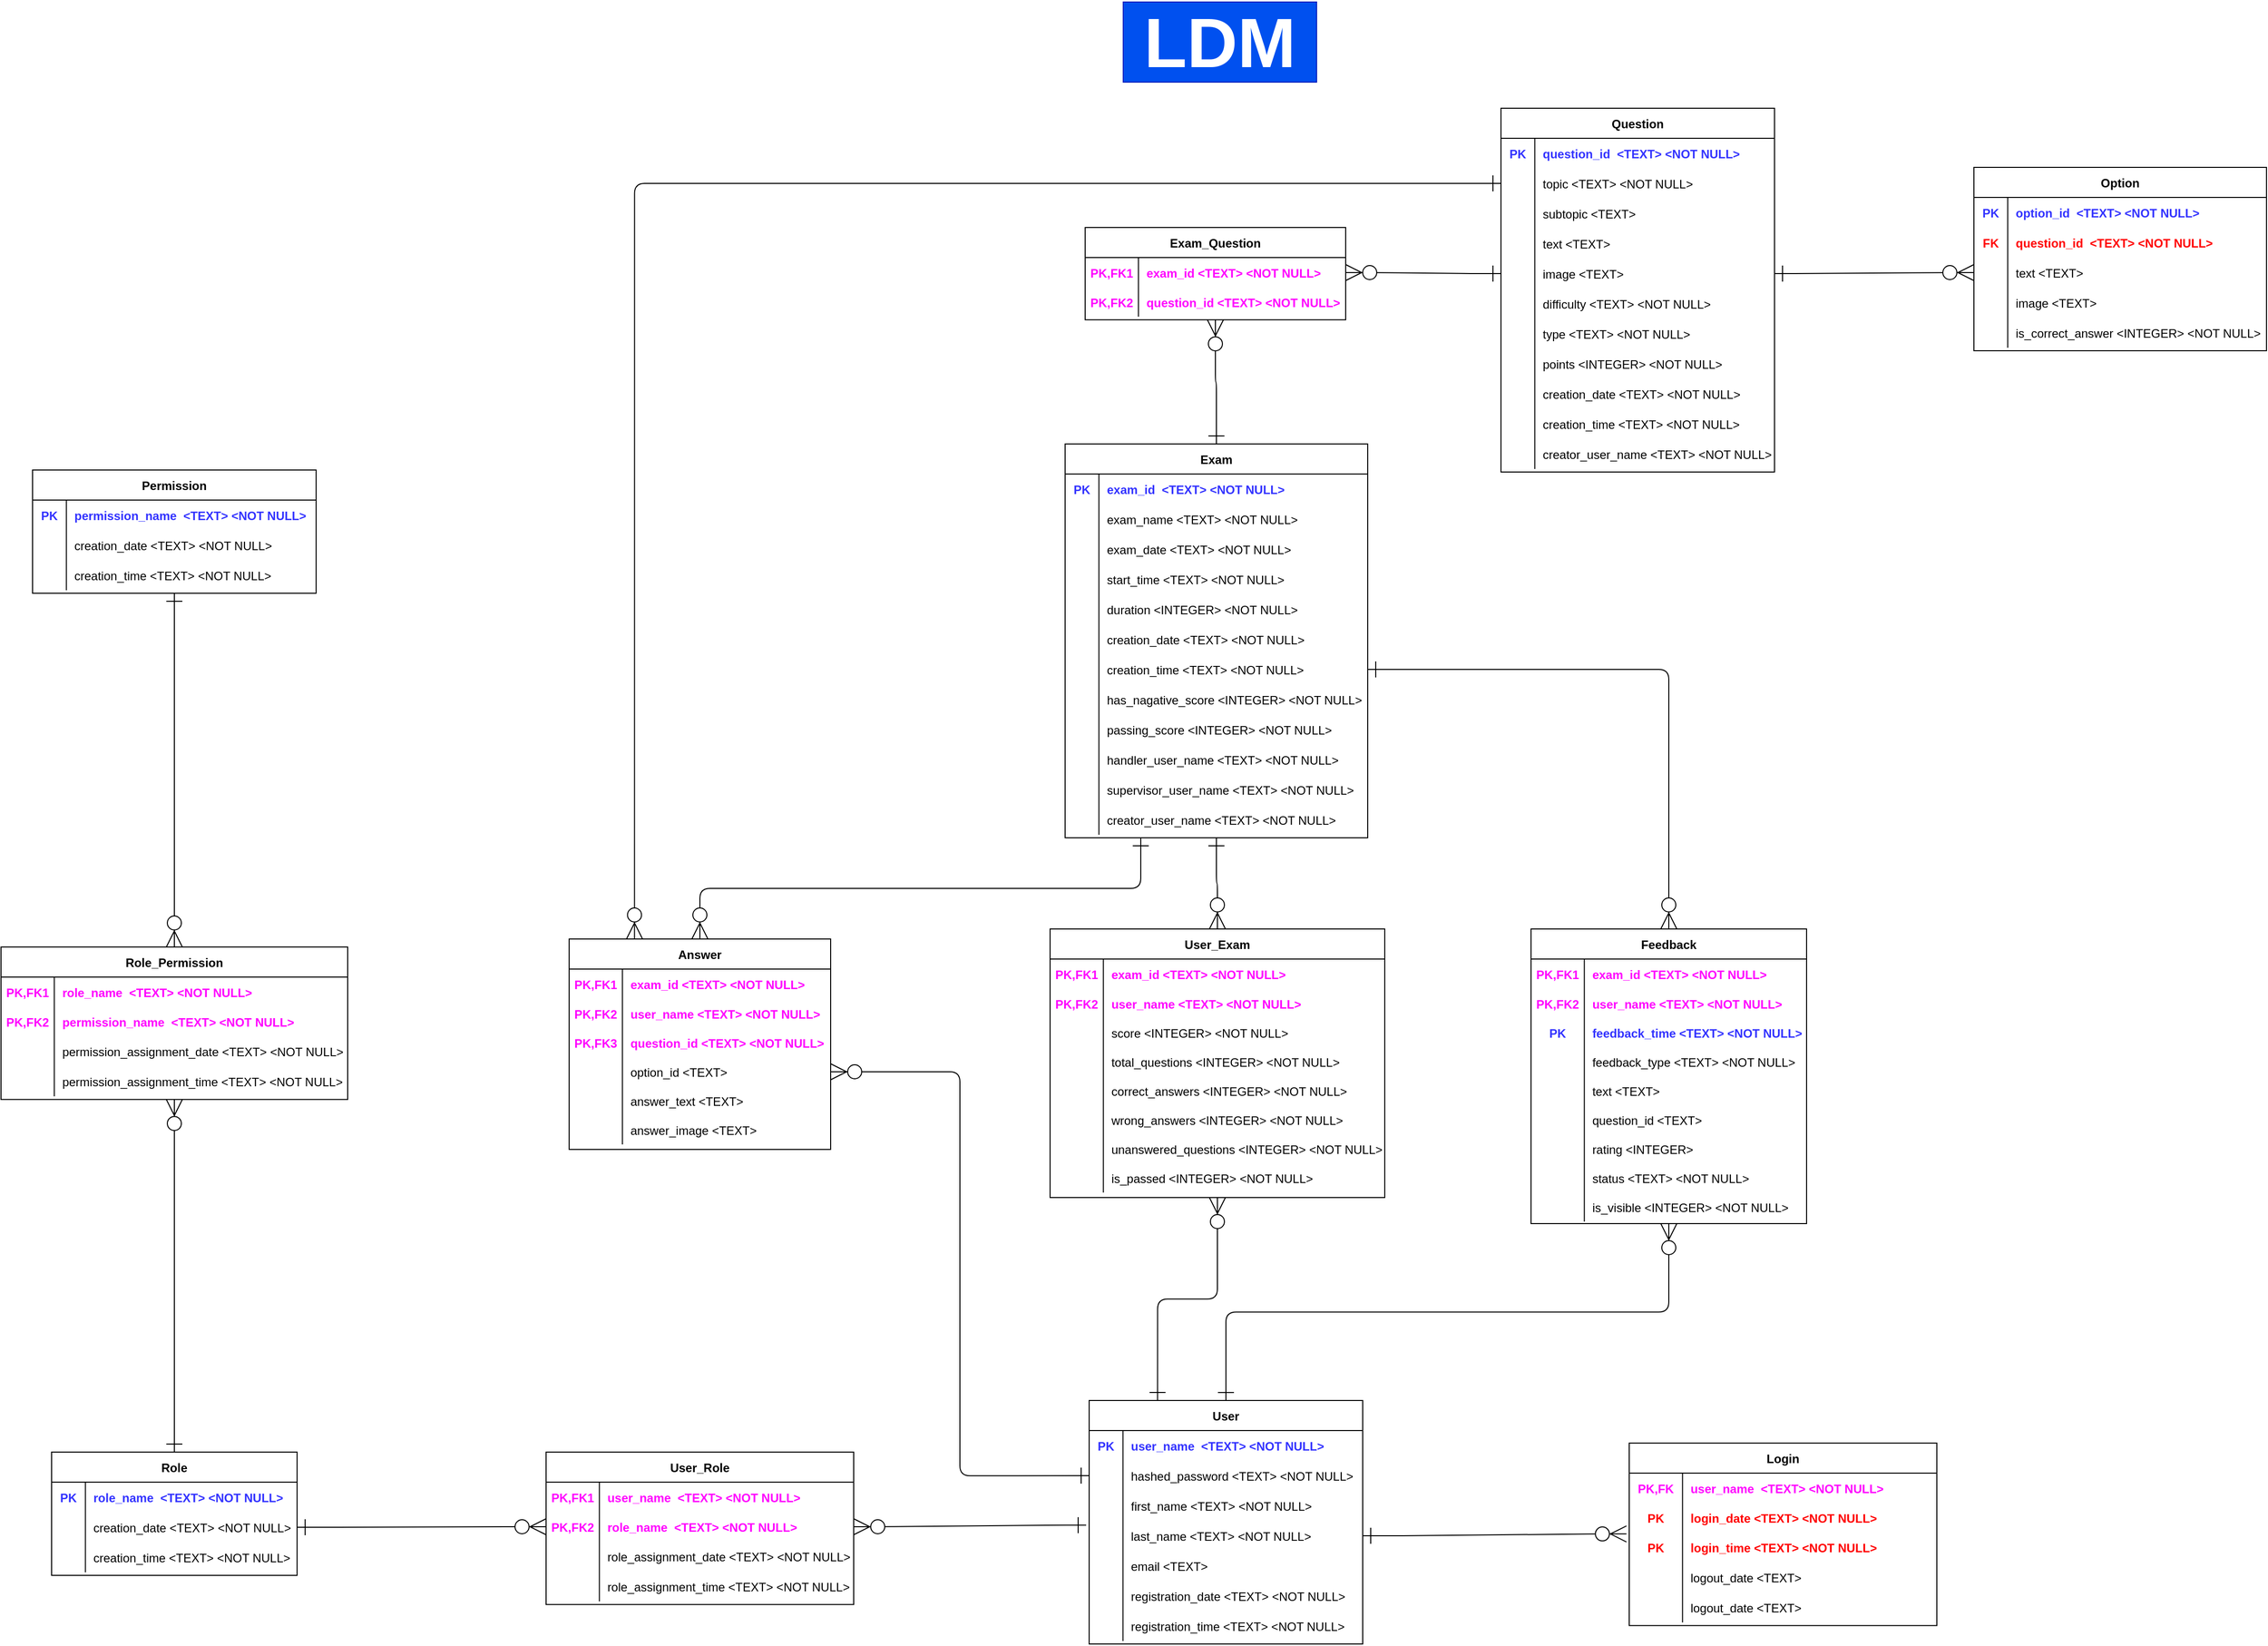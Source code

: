 <mxfile>
    <diagram id="Mh9ALNeCVeHL3GK7aMIk" name="Page-1">
        <mxGraphModel dx="2880" dy="7670" grid="0" gridSize="10" guides="1" tooltips="1" connect="1" arrows="1" fold="1" page="1" pageScale="1" pageWidth="850" pageHeight="1100" background="#ffffff" math="0" shadow="0">
            <root>
                <mxCell id="0"/>
                <mxCell id="1" parent="0"/>
                <mxCell id="298" value="LDM" style="text;html=1;strokeColor=#001DBC;fillColor=#0050ef;align=center;verticalAlign=middle;whiteSpace=wrap;rounded=0;fontStyle=1;fontSize=70;fontColor=#ffffff;" parent="1" vertex="1">
                    <mxGeometry x="1999" y="-5149" width="193" height="80" as="geometry"/>
                </mxCell>
                <mxCell id="440" value="User" style="shape=table;startSize=30;container=1;collapsible=1;childLayout=tableLayout;fixedRows=1;rowLines=0;fontStyle=1;align=center;resizeLast=1;strokeColor=#000000;" parent="1" vertex="1">
                    <mxGeometry x="1965" y="-3753.45" width="273" height="243" as="geometry">
                        <mxRectangle x="194" y="-3673" width="62" height="30" as="alternateBounds"/>
                    </mxGeometry>
                </mxCell>
                <mxCell id="441" value="" style="shape=tableRow;horizontal=0;startSize=0;swimlaneHead=0;swimlaneBody=0;fillColor=none;collapsible=0;dropTarget=0;points=[[0,0.5],[1,0.5]];portConstraint=eastwest;top=0;left=0;right=0;bottom=0;" parent="440" vertex="1">
                    <mxGeometry y="30" width="273" height="30" as="geometry"/>
                </mxCell>
                <mxCell id="442" value="PK" style="shape=partialRectangle;connectable=0;fillColor=none;top=0;left=0;bottom=0;right=0;fontStyle=1;overflow=hidden;fontColor=#3333FF;" parent="441" vertex="1">
                    <mxGeometry width="33.75" height="30" as="geometry">
                        <mxRectangle width="33.75" height="30" as="alternateBounds"/>
                    </mxGeometry>
                </mxCell>
                <mxCell id="443" value="user_name  &lt;TEXT&gt; &lt;NOT NULL&gt;" style="shape=partialRectangle;connectable=0;fillColor=none;top=0;left=0;bottom=0;right=0;align=left;spacingLeft=6;fontStyle=1;overflow=hidden;fontColor=#3333FF;" parent="441" vertex="1">
                    <mxGeometry x="33.75" width="239.25" height="30" as="geometry">
                        <mxRectangle width="239.25" height="30" as="alternateBounds"/>
                    </mxGeometry>
                </mxCell>
                <mxCell id="447" value="" style="shape=tableRow;horizontal=0;startSize=0;swimlaneHead=0;swimlaneBody=0;fillColor=none;collapsible=0;dropTarget=0;points=[[0,0.5],[1,0.5]];portConstraint=eastwest;top=0;left=0;right=0;bottom=0;fontColor=#000000;" parent="440" vertex="1">
                    <mxGeometry y="60" width="273" height="30" as="geometry"/>
                </mxCell>
                <mxCell id="448" value="" style="shape=partialRectangle;connectable=0;fillColor=none;top=0;left=0;bottom=0;right=0;editable=1;overflow=hidden;fontColor=#000000;" parent="447" vertex="1">
                    <mxGeometry width="33.75" height="30" as="geometry">
                        <mxRectangle width="33.75" height="30" as="alternateBounds"/>
                    </mxGeometry>
                </mxCell>
                <mxCell id="449" value="hashed_password &lt;TEXT&gt; &lt;NOT NULL&gt;" style="shape=partialRectangle;connectable=0;fillColor=none;top=0;left=0;bottom=0;right=0;align=left;spacingLeft=6;overflow=hidden;fontColor=#000000;fontStyle=0" parent="447" vertex="1">
                    <mxGeometry x="33.75" width="239.25" height="30" as="geometry">
                        <mxRectangle width="239.25" height="30" as="alternateBounds"/>
                    </mxGeometry>
                </mxCell>
                <mxCell id="450" value="" style="shape=tableRow;horizontal=0;startSize=0;swimlaneHead=0;swimlaneBody=0;fillColor=none;collapsible=0;dropTarget=0;points=[[0,0.5],[1,0.5]];portConstraint=eastwest;top=0;left=0;right=0;bottom=0;fontColor=#000000;" parent="440" vertex="1">
                    <mxGeometry y="90" width="273" height="30" as="geometry"/>
                </mxCell>
                <mxCell id="451" value="" style="shape=partialRectangle;connectable=0;fillColor=none;top=0;left=0;bottom=0;right=0;editable=1;overflow=hidden;" parent="450" vertex="1">
                    <mxGeometry width="33.75" height="30" as="geometry">
                        <mxRectangle width="33.75" height="30" as="alternateBounds"/>
                    </mxGeometry>
                </mxCell>
                <mxCell id="452" value="first_name &lt;TEXT&gt; &lt;NOT NULL&gt;" style="shape=partialRectangle;connectable=0;fillColor=none;top=0;left=0;bottom=0;right=0;align=left;spacingLeft=6;overflow=hidden;fontColor=#000000;" parent="450" vertex="1">
                    <mxGeometry x="33.75" width="239.25" height="30" as="geometry">
                        <mxRectangle width="239.25" height="30" as="alternateBounds"/>
                    </mxGeometry>
                </mxCell>
                <mxCell id="456" style="shape=tableRow;horizontal=0;startSize=0;swimlaneHead=0;swimlaneBody=0;fillColor=none;collapsible=0;dropTarget=0;points=[[0,0.5],[1,0.5]];portConstraint=eastwest;top=0;left=0;right=0;bottom=0;fontColor=#000000;" parent="440" vertex="1">
                    <mxGeometry y="120" width="273" height="30" as="geometry"/>
                </mxCell>
                <mxCell id="457" style="shape=partialRectangle;connectable=0;fillColor=none;top=0;left=0;bottom=0;right=0;editable=1;overflow=hidden;" parent="456" vertex="1">
                    <mxGeometry width="33.75" height="30" as="geometry">
                        <mxRectangle width="33.75" height="30" as="alternateBounds"/>
                    </mxGeometry>
                </mxCell>
                <mxCell id="458" value="last_name &lt;TEXT&gt; &lt;NOT NULL&gt;" style="shape=partialRectangle;connectable=0;fillColor=none;top=0;left=0;bottom=0;right=0;align=left;spacingLeft=6;overflow=hidden;fontColor=#000000;" parent="456" vertex="1">
                    <mxGeometry x="33.75" width="239.25" height="30" as="geometry">
                        <mxRectangle width="239.25" height="30" as="alternateBounds"/>
                    </mxGeometry>
                </mxCell>
                <mxCell id="459" style="shape=tableRow;horizontal=0;startSize=0;swimlaneHead=0;swimlaneBody=0;fillColor=none;collapsible=0;dropTarget=0;points=[[0,0.5],[1,0.5]];portConstraint=eastwest;top=0;left=0;right=0;bottom=0;fontColor=#000000;" parent="440" vertex="1">
                    <mxGeometry y="150" width="273" height="30" as="geometry"/>
                </mxCell>
                <mxCell id="460" style="shape=partialRectangle;connectable=0;fillColor=none;top=0;left=0;bottom=0;right=0;editable=1;overflow=hidden;" parent="459" vertex="1">
                    <mxGeometry width="33.75" height="30" as="geometry">
                        <mxRectangle width="33.75" height="30" as="alternateBounds"/>
                    </mxGeometry>
                </mxCell>
                <mxCell id="461" value="email &lt;TEXT&gt;" style="shape=partialRectangle;connectable=0;fillColor=none;top=0;left=0;bottom=0;right=0;align=left;spacingLeft=6;overflow=hidden;fontColor=#000000;" parent="459" vertex="1">
                    <mxGeometry x="33.75" width="239.25" height="30" as="geometry">
                        <mxRectangle width="239.25" height="30" as="alternateBounds"/>
                    </mxGeometry>
                </mxCell>
                <mxCell id="462" style="shape=tableRow;horizontal=0;startSize=0;swimlaneHead=0;swimlaneBody=0;fillColor=none;collapsible=0;dropTarget=0;points=[[0,0.5],[1,0.5]];portConstraint=eastwest;top=0;left=0;right=0;bottom=0;fontColor=#000000;" parent="440" vertex="1">
                    <mxGeometry y="180" width="273" height="30" as="geometry"/>
                </mxCell>
                <mxCell id="463" style="shape=partialRectangle;connectable=0;fillColor=none;top=0;left=0;bottom=0;right=0;editable=1;overflow=hidden;" parent="462" vertex="1">
                    <mxGeometry width="33.75" height="30" as="geometry">
                        <mxRectangle width="33.75" height="30" as="alternateBounds"/>
                    </mxGeometry>
                </mxCell>
                <mxCell id="464" value="registration_date &lt;TEXT&gt; &lt;NOT NULL&gt;" style="shape=partialRectangle;connectable=0;fillColor=none;top=0;left=0;bottom=0;right=0;align=left;spacingLeft=6;overflow=hidden;fontColor=#000000;" parent="462" vertex="1">
                    <mxGeometry x="33.75" width="239.25" height="30" as="geometry">
                        <mxRectangle width="239.25" height="30" as="alternateBounds"/>
                    </mxGeometry>
                </mxCell>
                <mxCell id="468" style="shape=tableRow;horizontal=0;startSize=0;swimlaneHead=0;swimlaneBody=0;fillColor=none;collapsible=0;dropTarget=0;points=[[0,0.5],[1,0.5]];portConstraint=eastwest;top=0;left=0;right=0;bottom=0;fontColor=#000000;" parent="440" vertex="1">
                    <mxGeometry y="210" width="273" height="30" as="geometry"/>
                </mxCell>
                <mxCell id="469" style="shape=partialRectangle;connectable=0;fillColor=none;top=0;left=0;bottom=0;right=0;editable=1;overflow=hidden;" parent="468" vertex="1">
                    <mxGeometry width="33.75" height="30" as="geometry">
                        <mxRectangle width="33.75" height="30" as="alternateBounds"/>
                    </mxGeometry>
                </mxCell>
                <mxCell id="470" value="registration_time &lt;TEXT&gt; &lt;NOT NULL&gt;" style="shape=partialRectangle;connectable=0;fillColor=none;top=0;left=0;bottom=0;right=0;align=left;spacingLeft=6;overflow=hidden;fontColor=#000000;" parent="468" vertex="1">
                    <mxGeometry x="33.75" width="239.25" height="30" as="geometry">
                        <mxRectangle width="239.25" height="30" as="alternateBounds"/>
                    </mxGeometry>
                </mxCell>
                <mxCell id="471" value="Role" style="shape=table;startSize=30;container=1;collapsible=1;childLayout=tableLayout;fixedRows=1;rowLines=0;fontStyle=1;align=center;resizeLast=1;strokeColor=#000000;" parent="1" vertex="1">
                    <mxGeometry x="929.5" y="-3702" width="245" height="123" as="geometry">
                        <mxRectangle x="194" y="-3673" width="62" height="30" as="alternateBounds"/>
                    </mxGeometry>
                </mxCell>
                <mxCell id="472" value="" style="shape=tableRow;horizontal=0;startSize=0;swimlaneHead=0;swimlaneBody=0;fillColor=none;collapsible=0;dropTarget=0;points=[[0,0.5],[1,0.5]];portConstraint=eastwest;top=0;left=0;right=0;bottom=0;" parent="471" vertex="1">
                    <mxGeometry y="30" width="245" height="30" as="geometry"/>
                </mxCell>
                <mxCell id="473" value="PK" style="shape=partialRectangle;connectable=0;fillColor=none;top=0;left=0;bottom=0;right=0;fontStyle=1;overflow=hidden;fontColor=#3333FF;" parent="472" vertex="1">
                    <mxGeometry width="33.75" height="30" as="geometry">
                        <mxRectangle width="33.75" height="30" as="alternateBounds"/>
                    </mxGeometry>
                </mxCell>
                <mxCell id="474" value="role_name  &lt;TEXT&gt; &lt;NOT NULL&gt;" style="shape=partialRectangle;connectable=0;fillColor=none;top=0;left=0;bottom=0;right=0;align=left;spacingLeft=6;fontStyle=1;overflow=hidden;fontColor=#3333FF;" parent="472" vertex="1">
                    <mxGeometry x="33.75" width="211.25" height="30" as="geometry">
                        <mxRectangle width="211.25" height="30" as="alternateBounds"/>
                    </mxGeometry>
                </mxCell>
                <mxCell id="487" style="shape=tableRow;horizontal=0;startSize=0;swimlaneHead=0;swimlaneBody=0;fillColor=none;collapsible=0;dropTarget=0;points=[[0,0.5],[1,0.5]];portConstraint=eastwest;top=0;left=0;right=0;bottom=0;fontColor=#000000;" parent="471" vertex="1">
                    <mxGeometry y="60" width="245" height="30" as="geometry"/>
                </mxCell>
                <mxCell id="488" style="shape=partialRectangle;connectable=0;fillColor=none;top=0;left=0;bottom=0;right=0;editable=1;overflow=hidden;" parent="487" vertex="1">
                    <mxGeometry width="33.75" height="30" as="geometry">
                        <mxRectangle width="33.75" height="30" as="alternateBounds"/>
                    </mxGeometry>
                </mxCell>
                <mxCell id="489" value="creation_date &lt;TEXT&gt; &lt;NOT NULL&gt;" style="shape=partialRectangle;connectable=0;fillColor=none;top=0;left=0;bottom=0;right=0;align=left;spacingLeft=6;overflow=hidden;fontColor=#000000;" parent="487" vertex="1">
                    <mxGeometry x="33.75" width="211.25" height="30" as="geometry">
                        <mxRectangle width="211.25" height="30" as="alternateBounds"/>
                    </mxGeometry>
                </mxCell>
                <mxCell id="490" style="shape=tableRow;horizontal=0;startSize=0;swimlaneHead=0;swimlaneBody=0;fillColor=none;collapsible=0;dropTarget=0;points=[[0,0.5],[1,0.5]];portConstraint=eastwest;top=0;left=0;right=0;bottom=0;fontColor=#000000;" parent="471" vertex="1">
                    <mxGeometry y="90" width="245" height="30" as="geometry"/>
                </mxCell>
                <mxCell id="491" style="shape=partialRectangle;connectable=0;fillColor=none;top=0;left=0;bottom=0;right=0;editable=1;overflow=hidden;" parent="490" vertex="1">
                    <mxGeometry width="33.75" height="30" as="geometry">
                        <mxRectangle width="33.75" height="30" as="alternateBounds"/>
                    </mxGeometry>
                </mxCell>
                <mxCell id="492" value="creation_time &lt;TEXT&gt; &lt;NOT NULL&gt;" style="shape=partialRectangle;connectable=0;fillColor=none;top=0;left=0;bottom=0;right=0;align=left;spacingLeft=6;overflow=hidden;fontColor=#000000;" parent="490" vertex="1">
                    <mxGeometry x="33.75" width="211.25" height="30" as="geometry">
                        <mxRectangle width="211.25" height="30" as="alternateBounds"/>
                    </mxGeometry>
                </mxCell>
                <mxCell id="493" value="Permission" style="shape=table;startSize=30;container=1;collapsible=1;childLayout=tableLayout;fixedRows=1;rowLines=0;fontStyle=1;align=center;resizeLast=1;strokeColor=#000000;" parent="1" vertex="1">
                    <mxGeometry x="910.5" y="-4682" width="283" height="123" as="geometry">
                        <mxRectangle x="194" y="-3673" width="62" height="30" as="alternateBounds"/>
                    </mxGeometry>
                </mxCell>
                <mxCell id="494" value="" style="shape=tableRow;horizontal=0;startSize=0;swimlaneHead=0;swimlaneBody=0;fillColor=none;collapsible=0;dropTarget=0;points=[[0,0.5],[1,0.5]];portConstraint=eastwest;top=0;left=0;right=0;bottom=0;" parent="493" vertex="1">
                    <mxGeometry y="30" width="283" height="30" as="geometry"/>
                </mxCell>
                <mxCell id="495" value="PK" style="shape=partialRectangle;connectable=0;fillColor=none;top=0;left=0;bottom=0;right=0;fontStyle=1;overflow=hidden;fontColor=#3333FF;" parent="494" vertex="1">
                    <mxGeometry width="33.75" height="30" as="geometry">
                        <mxRectangle width="33.75" height="30" as="alternateBounds"/>
                    </mxGeometry>
                </mxCell>
                <mxCell id="496" value="permission_name  &lt;TEXT&gt; &lt;NOT NULL&gt;" style="shape=partialRectangle;connectable=0;fillColor=none;top=0;left=0;bottom=0;right=0;align=left;spacingLeft=6;fontStyle=1;overflow=hidden;fontColor=#3333FF;" parent="494" vertex="1">
                    <mxGeometry x="33.75" width="249.25" height="30" as="geometry">
                        <mxRectangle width="249.25" height="30" as="alternateBounds"/>
                    </mxGeometry>
                </mxCell>
                <mxCell id="497" style="shape=tableRow;horizontal=0;startSize=0;swimlaneHead=0;swimlaneBody=0;fillColor=none;collapsible=0;dropTarget=0;points=[[0,0.5],[1,0.5]];portConstraint=eastwest;top=0;left=0;right=0;bottom=0;fontColor=#000000;" parent="493" vertex="1">
                    <mxGeometry y="60" width="283" height="30" as="geometry"/>
                </mxCell>
                <mxCell id="498" style="shape=partialRectangle;connectable=0;fillColor=none;top=0;left=0;bottom=0;right=0;editable=1;overflow=hidden;" parent="497" vertex="1">
                    <mxGeometry width="33.75" height="30" as="geometry">
                        <mxRectangle width="33.75" height="30" as="alternateBounds"/>
                    </mxGeometry>
                </mxCell>
                <mxCell id="499" value="creation_date &lt;TEXT&gt; &lt;NOT NULL&gt;" style="shape=partialRectangle;connectable=0;fillColor=none;top=0;left=0;bottom=0;right=0;align=left;spacingLeft=6;overflow=hidden;fontColor=#000000;" parent="497" vertex="1">
                    <mxGeometry x="33.75" width="249.25" height="30" as="geometry">
                        <mxRectangle width="249.25" height="30" as="alternateBounds"/>
                    </mxGeometry>
                </mxCell>
                <mxCell id="500" style="shape=tableRow;horizontal=0;startSize=0;swimlaneHead=0;swimlaneBody=0;fillColor=none;collapsible=0;dropTarget=0;points=[[0,0.5],[1,0.5]];portConstraint=eastwest;top=0;left=0;right=0;bottom=0;fontColor=#000000;" parent="493" vertex="1">
                    <mxGeometry y="90" width="283" height="30" as="geometry"/>
                </mxCell>
                <mxCell id="501" style="shape=partialRectangle;connectable=0;fillColor=none;top=0;left=0;bottom=0;right=0;editable=1;overflow=hidden;" parent="500" vertex="1">
                    <mxGeometry width="33.75" height="30" as="geometry">
                        <mxRectangle width="33.75" height="30" as="alternateBounds"/>
                    </mxGeometry>
                </mxCell>
                <mxCell id="502" value="creation_time &lt;TEXT&gt; &lt;NOT NULL&gt;" style="shape=partialRectangle;connectable=0;fillColor=none;top=0;left=0;bottom=0;right=0;align=left;spacingLeft=6;overflow=hidden;fontColor=#000000;" parent="500" vertex="1">
                    <mxGeometry x="33.75" width="249.25" height="30" as="geometry">
                        <mxRectangle width="249.25" height="30" as="alternateBounds"/>
                    </mxGeometry>
                </mxCell>
                <mxCell id="503" value="User_Role" style="shape=table;startSize=30;container=1;collapsible=1;childLayout=tableLayout;fixedRows=1;rowLines=0;fontStyle=1;align=center;resizeLast=1;strokeColor=#000000;" parent="1" vertex="1">
                    <mxGeometry x="1423" y="-3702" width="307" height="152.1" as="geometry">
                        <mxRectangle x="194" y="-3673" width="62" height="30" as="alternateBounds"/>
                    </mxGeometry>
                </mxCell>
                <mxCell id="522" style="shape=tableRow;horizontal=0;startSize=0;swimlaneHead=0;swimlaneBody=0;fillColor=none;collapsible=0;dropTarget=0;points=[[0,0.5],[1,0.5]];portConstraint=eastwest;top=0;left=0;right=0;bottom=0;" parent="503" vertex="1">
                    <mxGeometry y="30" width="307" height="30" as="geometry"/>
                </mxCell>
                <mxCell id="523" value="PK,FK1" style="shape=partialRectangle;connectable=0;fillColor=none;top=0;left=0;bottom=0;right=0;fontStyle=1;overflow=hidden;fontColor=#FF00FF;" parent="522" vertex="1">
                    <mxGeometry width="53.188" height="30" as="geometry">
                        <mxRectangle width="53.188" height="30" as="alternateBounds"/>
                    </mxGeometry>
                </mxCell>
                <mxCell id="524" value="user_name  &lt;TEXT&gt; &lt;NOT NULL&gt;" style="shape=partialRectangle;connectable=0;fillColor=none;top=0;left=0;bottom=0;right=0;align=left;spacingLeft=6;fontStyle=1;overflow=hidden;fontColor=#FF00FF;" parent="522" vertex="1">
                    <mxGeometry x="53.188" width="253.812" height="30" as="geometry">
                        <mxRectangle width="253.812" height="30" as="alternateBounds"/>
                    </mxGeometry>
                </mxCell>
                <mxCell id="504" value="" style="shape=tableRow;horizontal=0;startSize=0;swimlaneHead=0;swimlaneBody=0;fillColor=none;collapsible=0;dropTarget=0;points=[[0,0.5],[1,0.5]];portConstraint=eastwest;top=0;left=0;right=0;bottom=0;" parent="503" vertex="1">
                    <mxGeometry y="60" width="307" height="29" as="geometry"/>
                </mxCell>
                <mxCell id="505" value="PK,FK2" style="shape=partialRectangle;connectable=0;fillColor=none;top=0;left=0;bottom=0;right=0;fontStyle=1;overflow=hidden;fontColor=#FF00FF;" parent="504" vertex="1">
                    <mxGeometry width="53.188" height="29" as="geometry">
                        <mxRectangle width="53.188" height="29" as="alternateBounds"/>
                    </mxGeometry>
                </mxCell>
                <mxCell id="506" value="role_name  &lt;TEXT&gt; &lt;NOT NULL&gt;" style="shape=partialRectangle;connectable=0;fillColor=none;top=0;left=0;bottom=0;right=0;align=left;spacingLeft=6;fontStyle=1;overflow=hidden;fontColor=#FF00FF;" parent="504" vertex="1">
                    <mxGeometry x="53.188" width="253.812" height="29" as="geometry">
                        <mxRectangle width="253.812" height="29" as="alternateBounds"/>
                    </mxGeometry>
                </mxCell>
                <mxCell id="507" style="shape=tableRow;horizontal=0;startSize=0;swimlaneHead=0;swimlaneBody=0;fillColor=none;collapsible=0;dropTarget=0;points=[[0,0.5],[1,0.5]];portConstraint=eastwest;top=0;left=0;right=0;bottom=0;fontColor=#000000;" parent="503" vertex="1">
                    <mxGeometry y="89" width="307" height="30" as="geometry"/>
                </mxCell>
                <mxCell id="508" style="shape=partialRectangle;connectable=0;fillColor=none;top=0;left=0;bottom=0;right=0;editable=1;overflow=hidden;" parent="507" vertex="1">
                    <mxGeometry width="53.188" height="30" as="geometry">
                        <mxRectangle width="53.188" height="30" as="alternateBounds"/>
                    </mxGeometry>
                </mxCell>
                <mxCell id="509" value="role_assignment_date &lt;TEXT&gt; &lt;NOT NULL&gt;" style="shape=partialRectangle;connectable=0;fillColor=none;top=0;left=0;bottom=0;right=0;align=left;spacingLeft=6;overflow=hidden;fontColor=#000000;" parent="507" vertex="1">
                    <mxGeometry x="53.188" width="253.812" height="30" as="geometry">
                        <mxRectangle width="253.812" height="30" as="alternateBounds"/>
                    </mxGeometry>
                </mxCell>
                <mxCell id="510" style="shape=tableRow;horizontal=0;startSize=0;swimlaneHead=0;swimlaneBody=0;fillColor=none;collapsible=0;dropTarget=0;points=[[0,0.5],[1,0.5]];portConstraint=eastwest;top=0;left=0;right=0;bottom=0;fontColor=#000000;" parent="503" vertex="1">
                    <mxGeometry y="119" width="307" height="30" as="geometry"/>
                </mxCell>
                <mxCell id="511" style="shape=partialRectangle;connectable=0;fillColor=none;top=0;left=0;bottom=0;right=0;editable=1;overflow=hidden;" parent="510" vertex="1">
                    <mxGeometry width="53.188" height="30" as="geometry">
                        <mxRectangle width="53.188" height="30" as="alternateBounds"/>
                    </mxGeometry>
                </mxCell>
                <mxCell id="512" value="role_assignment_time &lt;TEXT&gt; &lt;NOT NULL&gt;" style="shape=partialRectangle;connectable=0;fillColor=none;top=0;left=0;bottom=0;right=0;align=left;spacingLeft=6;overflow=hidden;fontColor=#000000;" parent="510" vertex="1">
                    <mxGeometry x="53.188" width="253.812" height="30" as="geometry">
                        <mxRectangle width="253.812" height="30" as="alternateBounds"/>
                    </mxGeometry>
                </mxCell>
                <mxCell id="528" value="Role_Permission" style="shape=table;startSize=30;container=1;collapsible=1;childLayout=tableLayout;fixedRows=1;rowLines=0;fontStyle=1;align=center;resizeLast=1;strokeColor=#000000;" parent="1" vertex="1">
                    <mxGeometry x="879" y="-4206" width="346" height="152.1" as="geometry">
                        <mxRectangle x="194" y="-3673" width="62" height="30" as="alternateBounds"/>
                    </mxGeometry>
                </mxCell>
                <mxCell id="529" style="shape=tableRow;horizontal=0;startSize=0;swimlaneHead=0;swimlaneBody=0;fillColor=none;collapsible=0;dropTarget=0;points=[[0,0.5],[1,0.5]];portConstraint=eastwest;top=0;left=0;right=0;bottom=0;" parent="528" vertex="1">
                    <mxGeometry y="30" width="346" height="30" as="geometry"/>
                </mxCell>
                <mxCell id="530" value="PK,FK1" style="shape=partialRectangle;connectable=0;fillColor=none;top=0;left=0;bottom=0;right=0;fontStyle=1;overflow=hidden;fontColor=#FF00FF;" parent="529" vertex="1">
                    <mxGeometry width="53.188" height="30" as="geometry">
                        <mxRectangle width="53.188" height="30" as="alternateBounds"/>
                    </mxGeometry>
                </mxCell>
                <mxCell id="531" value="role_name  &lt;TEXT&gt; &lt;NOT NULL&gt;" style="shape=partialRectangle;connectable=0;fillColor=none;top=0;left=0;bottom=0;right=0;align=left;spacingLeft=6;fontStyle=1;overflow=hidden;fontColor=#FF00FF;" parent="529" vertex="1">
                    <mxGeometry x="53.188" width="292.812" height="30" as="geometry">
                        <mxRectangle width="292.812" height="30" as="alternateBounds"/>
                    </mxGeometry>
                </mxCell>
                <mxCell id="532" value="" style="shape=tableRow;horizontal=0;startSize=0;swimlaneHead=0;swimlaneBody=0;fillColor=none;collapsible=0;dropTarget=0;points=[[0,0.5],[1,0.5]];portConstraint=eastwest;top=0;left=0;right=0;bottom=0;" parent="528" vertex="1">
                    <mxGeometry y="60" width="346" height="29" as="geometry"/>
                </mxCell>
                <mxCell id="533" value="PK,FK2" style="shape=partialRectangle;connectable=0;fillColor=none;top=0;left=0;bottom=0;right=0;fontStyle=1;overflow=hidden;fontColor=#FF00FF;" parent="532" vertex="1">
                    <mxGeometry width="53.188" height="29" as="geometry">
                        <mxRectangle width="53.188" height="29" as="alternateBounds"/>
                    </mxGeometry>
                </mxCell>
                <mxCell id="534" value="permission_name  &lt;TEXT&gt; &lt;NOT NULL&gt;" style="shape=partialRectangle;connectable=0;fillColor=none;top=0;left=0;bottom=0;right=0;align=left;spacingLeft=6;fontStyle=1;overflow=hidden;fontColor=#FF00FF;" parent="532" vertex="1">
                    <mxGeometry x="53.188" width="292.812" height="29" as="geometry">
                        <mxRectangle width="292.812" height="29" as="alternateBounds"/>
                    </mxGeometry>
                </mxCell>
                <mxCell id="535" style="shape=tableRow;horizontal=0;startSize=0;swimlaneHead=0;swimlaneBody=0;fillColor=none;collapsible=0;dropTarget=0;points=[[0,0.5],[1,0.5]];portConstraint=eastwest;top=0;left=0;right=0;bottom=0;fontColor=#000000;" parent="528" vertex="1">
                    <mxGeometry y="89" width="346" height="30" as="geometry"/>
                </mxCell>
                <mxCell id="536" style="shape=partialRectangle;connectable=0;fillColor=none;top=0;left=0;bottom=0;right=0;editable=1;overflow=hidden;" parent="535" vertex="1">
                    <mxGeometry width="53.188" height="30" as="geometry">
                        <mxRectangle width="53.188" height="30" as="alternateBounds"/>
                    </mxGeometry>
                </mxCell>
                <mxCell id="537" value="permission_assignment_date &lt;TEXT&gt; &lt;NOT NULL&gt;" style="shape=partialRectangle;connectable=0;fillColor=none;top=0;left=0;bottom=0;right=0;align=left;spacingLeft=6;overflow=hidden;fontColor=#000000;" parent="535" vertex="1">
                    <mxGeometry x="53.188" width="292.812" height="30" as="geometry">
                        <mxRectangle width="292.812" height="30" as="alternateBounds"/>
                    </mxGeometry>
                </mxCell>
                <mxCell id="538" style="shape=tableRow;horizontal=0;startSize=0;swimlaneHead=0;swimlaneBody=0;fillColor=none;collapsible=0;dropTarget=0;points=[[0,0.5],[1,0.5]];portConstraint=eastwest;top=0;left=0;right=0;bottom=0;fontColor=#000000;" parent="528" vertex="1">
                    <mxGeometry y="119" width="346" height="30" as="geometry"/>
                </mxCell>
                <mxCell id="539" style="shape=partialRectangle;connectable=0;fillColor=none;top=0;left=0;bottom=0;right=0;editable=1;overflow=hidden;" parent="538" vertex="1">
                    <mxGeometry width="53.188" height="30" as="geometry">
                        <mxRectangle width="53.188" height="30" as="alternateBounds"/>
                    </mxGeometry>
                </mxCell>
                <mxCell id="540" value="permission_assignment_time &lt;TEXT&gt; &lt;NOT NULL&gt;" style="shape=partialRectangle;connectable=0;fillColor=none;top=0;left=0;bottom=0;right=0;align=left;spacingLeft=6;overflow=hidden;fontColor=#000000;" parent="538" vertex="1">
                    <mxGeometry x="53.188" width="292.812" height="30" as="geometry">
                        <mxRectangle width="292.812" height="30" as="alternateBounds"/>
                    </mxGeometry>
                </mxCell>
                <mxCell id="541" value="Login" style="shape=table;startSize=30;container=1;collapsible=1;childLayout=tableLayout;fixedRows=1;rowLines=0;fontStyle=1;align=center;resizeLast=1;strokeColor=#000000;" parent="1" vertex="1">
                    <mxGeometry x="2504" y="-3711" width="307" height="182.1" as="geometry">
                        <mxRectangle x="194" y="-3673" width="62" height="30" as="alternateBounds"/>
                    </mxGeometry>
                </mxCell>
                <mxCell id="542" style="shape=tableRow;horizontal=0;startSize=0;swimlaneHead=0;swimlaneBody=0;fillColor=none;collapsible=0;dropTarget=0;points=[[0,0.5],[1,0.5]];portConstraint=eastwest;top=0;left=0;right=0;bottom=0;" parent="541" vertex="1">
                    <mxGeometry y="30" width="307" height="30" as="geometry"/>
                </mxCell>
                <mxCell id="543" value="PK,FK" style="shape=partialRectangle;connectable=0;fillColor=none;top=0;left=0;bottom=0;right=0;fontStyle=1;overflow=hidden;fontColor=#FF00FF;" parent="542" vertex="1">
                    <mxGeometry width="53.188" height="30" as="geometry">
                        <mxRectangle width="53.188" height="30" as="alternateBounds"/>
                    </mxGeometry>
                </mxCell>
                <mxCell id="544" value="user_name  &lt;TEXT&gt; &lt;NOT NULL&gt;" style="shape=partialRectangle;connectable=0;fillColor=none;top=0;left=0;bottom=0;right=0;align=left;spacingLeft=6;fontStyle=1;overflow=hidden;fontColor=#FF00FF;" parent="542" vertex="1">
                    <mxGeometry x="53.188" width="253.812" height="30" as="geometry">
                        <mxRectangle width="253.812" height="30" as="alternateBounds"/>
                    </mxGeometry>
                </mxCell>
                <mxCell id="545" value="" style="shape=tableRow;horizontal=0;startSize=0;swimlaneHead=0;swimlaneBody=0;fillColor=none;collapsible=0;dropTarget=0;points=[[0,0.5],[1,0.5]];portConstraint=eastwest;top=0;left=0;right=0;bottom=0;fontColor=#FF0000;" parent="541" vertex="1">
                    <mxGeometry y="60" width="307" height="29" as="geometry"/>
                </mxCell>
                <mxCell id="546" value="PK" style="shape=partialRectangle;connectable=0;fillColor=none;top=0;left=0;bottom=0;right=0;fontStyle=1;overflow=hidden;fontColor=#FF0000;" parent="545" vertex="1">
                    <mxGeometry width="53.188" height="29" as="geometry">
                        <mxRectangle width="53.188" height="29" as="alternateBounds"/>
                    </mxGeometry>
                </mxCell>
                <mxCell id="547" value="login_date &lt;TEXT&gt; &lt;NOT NULL&gt;" style="shape=partialRectangle;connectable=0;fillColor=none;top=0;left=0;bottom=0;right=0;align=left;spacingLeft=6;fontStyle=1;overflow=hidden;fontColor=#FF0000;" parent="545" vertex="1">
                    <mxGeometry x="53.188" width="253.812" height="29" as="geometry">
                        <mxRectangle width="253.812" height="29" as="alternateBounds"/>
                    </mxGeometry>
                </mxCell>
                <mxCell id="548" style="shape=tableRow;horizontal=0;startSize=0;swimlaneHead=0;swimlaneBody=0;fillColor=none;collapsible=0;dropTarget=0;points=[[0,0.5],[1,0.5]];portConstraint=eastwest;top=0;left=0;right=0;bottom=0;fontColor=#000000;" parent="541" vertex="1">
                    <mxGeometry y="89" width="307" height="30" as="geometry"/>
                </mxCell>
                <mxCell id="549" value="PK" style="shape=partialRectangle;connectable=0;fillColor=none;top=0;left=0;bottom=0;right=0;editable=1;overflow=hidden;fontColor=#FF0000;fontStyle=1" parent="548" vertex="1">
                    <mxGeometry width="53.188" height="30" as="geometry">
                        <mxRectangle width="53.188" height="30" as="alternateBounds"/>
                    </mxGeometry>
                </mxCell>
                <mxCell id="550" value="login_time &lt;TEXT&gt; &lt;NOT NULL&gt;" style="shape=partialRectangle;connectable=0;fillColor=none;top=0;left=0;bottom=0;right=0;align=left;spacingLeft=6;overflow=hidden;fontColor=#FF0000;fontStyle=1" parent="548" vertex="1">
                    <mxGeometry x="53.188" width="253.812" height="30" as="geometry">
                        <mxRectangle width="253.812" height="30" as="alternateBounds"/>
                    </mxGeometry>
                </mxCell>
                <mxCell id="551" style="shape=tableRow;horizontal=0;startSize=0;swimlaneHead=0;swimlaneBody=0;fillColor=none;collapsible=0;dropTarget=0;points=[[0,0.5],[1,0.5]];portConstraint=eastwest;top=0;left=0;right=0;bottom=0;fontColor=#000000;" parent="541" vertex="1">
                    <mxGeometry y="119" width="307" height="30" as="geometry"/>
                </mxCell>
                <mxCell id="552" style="shape=partialRectangle;connectable=0;fillColor=none;top=0;left=0;bottom=0;right=0;editable=1;overflow=hidden;" parent="551" vertex="1">
                    <mxGeometry width="53.188" height="30" as="geometry">
                        <mxRectangle width="53.188" height="30" as="alternateBounds"/>
                    </mxGeometry>
                </mxCell>
                <mxCell id="553" value="logout_date &lt;TEXT&gt;" style="shape=partialRectangle;connectable=0;fillColor=none;top=0;left=0;bottom=0;right=0;align=left;spacingLeft=6;overflow=hidden;fontColor=#000000;" parent="551" vertex="1">
                    <mxGeometry x="53.188" width="253.812" height="30" as="geometry">
                        <mxRectangle width="253.812" height="30" as="alternateBounds"/>
                    </mxGeometry>
                </mxCell>
                <mxCell id="557" style="shape=tableRow;horizontal=0;startSize=0;swimlaneHead=0;swimlaneBody=0;fillColor=none;collapsible=0;dropTarget=0;points=[[0,0.5],[1,0.5]];portConstraint=eastwest;top=0;left=0;right=0;bottom=0;fontColor=#000000;" parent="541" vertex="1">
                    <mxGeometry y="149" width="307" height="30" as="geometry"/>
                </mxCell>
                <mxCell id="558" style="shape=partialRectangle;connectable=0;fillColor=none;top=0;left=0;bottom=0;right=0;editable=1;overflow=hidden;" parent="557" vertex="1">
                    <mxGeometry width="53.188" height="30" as="geometry">
                        <mxRectangle width="53.188" height="30" as="alternateBounds"/>
                    </mxGeometry>
                </mxCell>
                <mxCell id="559" value="logout_date &lt;TEXT&gt;" style="shape=partialRectangle;connectable=0;fillColor=none;top=0;left=0;bottom=0;right=0;align=left;spacingLeft=6;overflow=hidden;fontColor=#000000;" parent="557" vertex="1">
                    <mxGeometry x="53.188" width="253.812" height="30" as="geometry">
                        <mxRectangle width="253.812" height="30" as="alternateBounds"/>
                    </mxGeometry>
                </mxCell>
                <mxCell id="560" value="Question" style="shape=table;startSize=30;container=1;collapsible=1;childLayout=tableLayout;fixedRows=1;rowLines=0;fontStyle=1;align=center;resizeLast=1;strokeColor=#000000;" parent="1" vertex="1">
                    <mxGeometry x="2376" y="-5043" width="273" height="363" as="geometry">
                        <mxRectangle x="194" y="-3673" width="62" height="30" as="alternateBounds"/>
                    </mxGeometry>
                </mxCell>
                <mxCell id="561" value="" style="shape=tableRow;horizontal=0;startSize=0;swimlaneHead=0;swimlaneBody=0;fillColor=none;collapsible=0;dropTarget=0;points=[[0,0.5],[1,0.5]];portConstraint=eastwest;top=0;left=0;right=0;bottom=0;" parent="560" vertex="1">
                    <mxGeometry y="30" width="273" height="30" as="geometry"/>
                </mxCell>
                <mxCell id="562" value="PK" style="shape=partialRectangle;connectable=0;fillColor=none;top=0;left=0;bottom=0;right=0;fontStyle=1;overflow=hidden;fontColor=#3333FF;" parent="561" vertex="1">
                    <mxGeometry width="33.75" height="30" as="geometry">
                        <mxRectangle width="33.75" height="30" as="alternateBounds"/>
                    </mxGeometry>
                </mxCell>
                <mxCell id="563" value="question_id  &lt;TEXT&gt; &lt;NOT NULL&gt;" style="shape=partialRectangle;connectable=0;fillColor=none;top=0;left=0;bottom=0;right=0;align=left;spacingLeft=6;fontStyle=1;overflow=hidden;fontColor=#3333FF;" parent="561" vertex="1">
                    <mxGeometry x="33.75" width="239.25" height="30" as="geometry">
                        <mxRectangle width="239.25" height="30" as="alternateBounds"/>
                    </mxGeometry>
                </mxCell>
                <mxCell id="564" value="" style="shape=tableRow;horizontal=0;startSize=0;swimlaneHead=0;swimlaneBody=0;fillColor=none;collapsible=0;dropTarget=0;points=[[0,0.5],[1,0.5]];portConstraint=eastwest;top=0;left=0;right=0;bottom=0;fontColor=#000000;" parent="560" vertex="1">
                    <mxGeometry y="60" width="273" height="30" as="geometry"/>
                </mxCell>
                <mxCell id="565" value="" style="shape=partialRectangle;connectable=0;fillColor=none;top=0;left=0;bottom=0;right=0;editable=1;overflow=hidden;fontColor=#000000;" parent="564" vertex="1">
                    <mxGeometry width="33.75" height="30" as="geometry">
                        <mxRectangle width="33.75" height="30" as="alternateBounds"/>
                    </mxGeometry>
                </mxCell>
                <mxCell id="566" value="topic &lt;TEXT&gt; &lt;NOT NULL&gt;" style="shape=partialRectangle;connectable=0;fillColor=none;top=0;left=0;bottom=0;right=0;align=left;spacingLeft=6;overflow=hidden;fontColor=#000000;fontStyle=0" parent="564" vertex="1">
                    <mxGeometry x="33.75" width="239.25" height="30" as="geometry">
                        <mxRectangle width="239.25" height="30" as="alternateBounds"/>
                    </mxGeometry>
                </mxCell>
                <mxCell id="567" value="" style="shape=tableRow;horizontal=0;startSize=0;swimlaneHead=0;swimlaneBody=0;fillColor=none;collapsible=0;dropTarget=0;points=[[0,0.5],[1,0.5]];portConstraint=eastwest;top=0;left=0;right=0;bottom=0;fontColor=#000000;" parent="560" vertex="1">
                    <mxGeometry y="90" width="273" height="30" as="geometry"/>
                </mxCell>
                <mxCell id="568" value="" style="shape=partialRectangle;connectable=0;fillColor=none;top=0;left=0;bottom=0;right=0;editable=1;overflow=hidden;" parent="567" vertex="1">
                    <mxGeometry width="33.75" height="30" as="geometry">
                        <mxRectangle width="33.75" height="30" as="alternateBounds"/>
                    </mxGeometry>
                </mxCell>
                <mxCell id="569" value="subtopic &lt;TEXT&gt;" style="shape=partialRectangle;connectable=0;fillColor=none;top=0;left=0;bottom=0;right=0;align=left;spacingLeft=6;overflow=hidden;fontColor=#000000;" parent="567" vertex="1">
                    <mxGeometry x="33.75" width="239.25" height="30" as="geometry">
                        <mxRectangle width="239.25" height="30" as="alternateBounds"/>
                    </mxGeometry>
                </mxCell>
                <mxCell id="570" style="shape=tableRow;horizontal=0;startSize=0;swimlaneHead=0;swimlaneBody=0;fillColor=none;collapsible=0;dropTarget=0;points=[[0,0.5],[1,0.5]];portConstraint=eastwest;top=0;left=0;right=0;bottom=0;fontColor=#000000;" parent="560" vertex="1">
                    <mxGeometry y="120" width="273" height="30" as="geometry"/>
                </mxCell>
                <mxCell id="571" style="shape=partialRectangle;connectable=0;fillColor=none;top=0;left=0;bottom=0;right=0;editable=1;overflow=hidden;" parent="570" vertex="1">
                    <mxGeometry width="33.75" height="30" as="geometry">
                        <mxRectangle width="33.75" height="30" as="alternateBounds"/>
                    </mxGeometry>
                </mxCell>
                <mxCell id="572" value="text &lt;TEXT&gt; " style="shape=partialRectangle;connectable=0;fillColor=none;top=0;left=0;bottom=0;right=0;align=left;spacingLeft=6;overflow=hidden;fontColor=#000000;" parent="570" vertex="1">
                    <mxGeometry x="33.75" width="239.25" height="30" as="geometry">
                        <mxRectangle width="239.25" height="30" as="alternateBounds"/>
                    </mxGeometry>
                </mxCell>
                <mxCell id="573" style="shape=tableRow;horizontal=0;startSize=0;swimlaneHead=0;swimlaneBody=0;fillColor=none;collapsible=0;dropTarget=0;points=[[0,0.5],[1,0.5]];portConstraint=eastwest;top=0;left=0;right=0;bottom=0;fontColor=#000000;" parent="560" vertex="1">
                    <mxGeometry y="150" width="273" height="30" as="geometry"/>
                </mxCell>
                <mxCell id="574" style="shape=partialRectangle;connectable=0;fillColor=none;top=0;left=0;bottom=0;right=0;editable=1;overflow=hidden;" parent="573" vertex="1">
                    <mxGeometry width="33.75" height="30" as="geometry">
                        <mxRectangle width="33.75" height="30" as="alternateBounds"/>
                    </mxGeometry>
                </mxCell>
                <mxCell id="575" value="image &lt;TEXT&gt;" style="shape=partialRectangle;connectable=0;fillColor=none;top=0;left=0;bottom=0;right=0;align=left;spacingLeft=6;overflow=hidden;fontColor=#000000;" parent="573" vertex="1">
                    <mxGeometry x="33.75" width="239.25" height="30" as="geometry">
                        <mxRectangle width="239.25" height="30" as="alternateBounds"/>
                    </mxGeometry>
                </mxCell>
                <mxCell id="576" style="shape=tableRow;horizontal=0;startSize=0;swimlaneHead=0;swimlaneBody=0;fillColor=none;collapsible=0;dropTarget=0;points=[[0,0.5],[1,0.5]];portConstraint=eastwest;top=0;left=0;right=0;bottom=0;fontColor=#000000;" parent="560" vertex="1">
                    <mxGeometry y="180" width="273" height="30" as="geometry"/>
                </mxCell>
                <mxCell id="577" style="shape=partialRectangle;connectable=0;fillColor=none;top=0;left=0;bottom=0;right=0;editable=1;overflow=hidden;" parent="576" vertex="1">
                    <mxGeometry width="33.75" height="30" as="geometry">
                        <mxRectangle width="33.75" height="30" as="alternateBounds"/>
                    </mxGeometry>
                </mxCell>
                <mxCell id="578" value="difficulty &lt;TEXT&gt; &lt;NOT NULL&gt;" style="shape=partialRectangle;connectable=0;fillColor=none;top=0;left=0;bottom=0;right=0;align=left;spacingLeft=6;overflow=hidden;fontColor=#000000;" parent="576" vertex="1">
                    <mxGeometry x="33.75" width="239.25" height="30" as="geometry">
                        <mxRectangle width="239.25" height="30" as="alternateBounds"/>
                    </mxGeometry>
                </mxCell>
                <mxCell id="579" style="shape=tableRow;horizontal=0;startSize=0;swimlaneHead=0;swimlaneBody=0;fillColor=none;collapsible=0;dropTarget=0;points=[[0,0.5],[1,0.5]];portConstraint=eastwest;top=0;left=0;right=0;bottom=0;fontColor=#000000;" parent="560" vertex="1">
                    <mxGeometry y="210" width="273" height="30" as="geometry"/>
                </mxCell>
                <mxCell id="580" style="shape=partialRectangle;connectable=0;fillColor=none;top=0;left=0;bottom=0;right=0;editable=1;overflow=hidden;" parent="579" vertex="1">
                    <mxGeometry width="33.75" height="30" as="geometry">
                        <mxRectangle width="33.75" height="30" as="alternateBounds"/>
                    </mxGeometry>
                </mxCell>
                <mxCell id="581" value="type &lt;TEXT&gt; &lt;NOT NULL&gt;" style="shape=partialRectangle;connectable=0;fillColor=none;top=0;left=0;bottom=0;right=0;align=left;spacingLeft=6;overflow=hidden;fontColor=#000000;" parent="579" vertex="1">
                    <mxGeometry x="33.75" width="239.25" height="30" as="geometry">
                        <mxRectangle width="239.25" height="30" as="alternateBounds"/>
                    </mxGeometry>
                </mxCell>
                <mxCell id="582" style="shape=tableRow;horizontal=0;startSize=0;swimlaneHead=0;swimlaneBody=0;fillColor=none;collapsible=0;dropTarget=0;points=[[0,0.5],[1,0.5]];portConstraint=eastwest;top=0;left=0;right=0;bottom=0;fontColor=#000000;" parent="560" vertex="1">
                    <mxGeometry y="240" width="273" height="30" as="geometry"/>
                </mxCell>
                <mxCell id="583" style="shape=partialRectangle;connectable=0;fillColor=none;top=0;left=0;bottom=0;right=0;editable=1;overflow=hidden;" parent="582" vertex="1">
                    <mxGeometry width="33.75" height="30" as="geometry">
                        <mxRectangle width="33.75" height="30" as="alternateBounds"/>
                    </mxGeometry>
                </mxCell>
                <mxCell id="584" value="points &lt;INTEGER&gt; &lt;NOT NULL&gt;" style="shape=partialRectangle;connectable=0;fillColor=none;top=0;left=0;bottom=0;right=0;align=left;spacingLeft=6;overflow=hidden;fontColor=#000000;" parent="582" vertex="1">
                    <mxGeometry x="33.75" width="239.25" height="30" as="geometry">
                        <mxRectangle width="239.25" height="30" as="alternateBounds"/>
                    </mxGeometry>
                </mxCell>
                <mxCell id="585" style="shape=tableRow;horizontal=0;startSize=0;swimlaneHead=0;swimlaneBody=0;fillColor=none;collapsible=0;dropTarget=0;points=[[0,0.5],[1,0.5]];portConstraint=eastwest;top=0;left=0;right=0;bottom=0;fontColor=#000000;" parent="560" vertex="1">
                    <mxGeometry y="270" width="273" height="30" as="geometry"/>
                </mxCell>
                <mxCell id="586" style="shape=partialRectangle;connectable=0;fillColor=none;top=0;left=0;bottom=0;right=0;editable=1;overflow=hidden;" parent="585" vertex="1">
                    <mxGeometry width="33.75" height="30" as="geometry">
                        <mxRectangle width="33.75" height="30" as="alternateBounds"/>
                    </mxGeometry>
                </mxCell>
                <mxCell id="587" value="creation_date &lt;TEXT&gt; &lt;NOT NULL&gt;" style="shape=partialRectangle;connectable=0;fillColor=none;top=0;left=0;bottom=0;right=0;align=left;spacingLeft=6;overflow=hidden;fontColor=#000000;" parent="585" vertex="1">
                    <mxGeometry x="33.75" width="239.25" height="30" as="geometry">
                        <mxRectangle width="239.25" height="30" as="alternateBounds"/>
                    </mxGeometry>
                </mxCell>
                <mxCell id="588" style="shape=tableRow;horizontal=0;startSize=0;swimlaneHead=0;swimlaneBody=0;fillColor=none;collapsible=0;dropTarget=0;points=[[0,0.5],[1,0.5]];portConstraint=eastwest;top=0;left=0;right=0;bottom=0;fontColor=#000000;" parent="560" vertex="1">
                    <mxGeometry y="300" width="273" height="30" as="geometry"/>
                </mxCell>
                <mxCell id="589" style="shape=partialRectangle;connectable=0;fillColor=none;top=0;left=0;bottom=0;right=0;editable=1;overflow=hidden;" parent="588" vertex="1">
                    <mxGeometry width="33.75" height="30" as="geometry">
                        <mxRectangle width="33.75" height="30" as="alternateBounds"/>
                    </mxGeometry>
                </mxCell>
                <mxCell id="590" value="creation_time &lt;TEXT&gt; &lt;NOT NULL&gt;" style="shape=partialRectangle;connectable=0;fillColor=none;top=0;left=0;bottom=0;right=0;align=left;spacingLeft=6;overflow=hidden;fontColor=#000000;" parent="588" vertex="1">
                    <mxGeometry x="33.75" width="239.25" height="30" as="geometry">
                        <mxRectangle width="239.25" height="30" as="alternateBounds"/>
                    </mxGeometry>
                </mxCell>
                <mxCell id="591" style="shape=tableRow;horizontal=0;startSize=0;swimlaneHead=0;swimlaneBody=0;fillColor=none;collapsible=0;dropTarget=0;points=[[0,0.5],[1,0.5]];portConstraint=eastwest;top=0;left=0;right=0;bottom=0;fontColor=#000000;" parent="560" vertex="1">
                    <mxGeometry y="330" width="273" height="30" as="geometry"/>
                </mxCell>
                <mxCell id="592" style="shape=partialRectangle;connectable=0;fillColor=none;top=0;left=0;bottom=0;right=0;editable=1;overflow=hidden;" parent="591" vertex="1">
                    <mxGeometry width="33.75" height="30" as="geometry">
                        <mxRectangle width="33.75" height="30" as="alternateBounds"/>
                    </mxGeometry>
                </mxCell>
                <mxCell id="593" value="creator_user_name &lt;TEXT&gt; &lt;NOT NULL&gt;" style="shape=partialRectangle;connectable=0;fillColor=none;top=0;left=0;bottom=0;right=0;align=left;spacingLeft=6;overflow=hidden;fontColor=#000000;" parent="591" vertex="1">
                    <mxGeometry x="33.75" width="239.25" height="30" as="geometry">
                        <mxRectangle width="239.25" height="30" as="alternateBounds"/>
                    </mxGeometry>
                </mxCell>
                <mxCell id="594" value="Option" style="shape=table;startSize=30;container=1;collapsible=1;childLayout=tableLayout;fixedRows=1;rowLines=0;fontStyle=1;align=center;resizeLast=1;strokeColor=#000000;" parent="1" vertex="1">
                    <mxGeometry x="2848" y="-4984" width="292" height="183" as="geometry">
                        <mxRectangle x="194" y="-3673" width="62" height="30" as="alternateBounds"/>
                    </mxGeometry>
                </mxCell>
                <mxCell id="595" value="" style="shape=tableRow;horizontal=0;startSize=0;swimlaneHead=0;swimlaneBody=0;fillColor=none;collapsible=0;dropTarget=0;points=[[0,0.5],[1,0.5]];portConstraint=eastwest;top=0;left=0;right=0;bottom=0;" parent="594" vertex="1">
                    <mxGeometry y="30" width="292" height="30" as="geometry"/>
                </mxCell>
                <mxCell id="596" value="PK" style="shape=partialRectangle;connectable=0;fillColor=none;top=0;left=0;bottom=0;right=0;fontStyle=1;overflow=hidden;fontColor=#3333FF;" parent="595" vertex="1">
                    <mxGeometry width="33.75" height="30" as="geometry">
                        <mxRectangle width="33.75" height="30" as="alternateBounds"/>
                    </mxGeometry>
                </mxCell>
                <mxCell id="597" value="option_id  &lt;TEXT&gt; &lt;NOT NULL&gt;" style="shape=partialRectangle;connectable=0;fillColor=none;top=0;left=0;bottom=0;right=0;align=left;spacingLeft=6;fontStyle=1;overflow=hidden;fontColor=#3333FF;" parent="595" vertex="1">
                    <mxGeometry x="33.75" width="258.25" height="30" as="geometry">
                        <mxRectangle width="258.25" height="30" as="alternateBounds"/>
                    </mxGeometry>
                </mxCell>
                <mxCell id="598" value="" style="shape=tableRow;horizontal=0;startSize=0;swimlaneHead=0;swimlaneBody=0;fillColor=none;collapsible=0;dropTarget=0;points=[[0,0.5],[1,0.5]];portConstraint=eastwest;top=0;left=0;right=0;bottom=0;fontColor=#000000;" parent="594" vertex="1">
                    <mxGeometry y="60" width="292" height="30" as="geometry"/>
                </mxCell>
                <mxCell id="599" value="FK" style="shape=partialRectangle;connectable=0;fillColor=none;top=0;left=0;bottom=0;right=0;editable=1;overflow=hidden;fontColor=#FF0000;fontStyle=1" parent="598" vertex="1">
                    <mxGeometry width="33.75" height="30" as="geometry">
                        <mxRectangle width="33.75" height="30" as="alternateBounds"/>
                    </mxGeometry>
                </mxCell>
                <mxCell id="600" value="question_id  &lt;TEXT&gt; &lt;NOT NULL&gt;" style="shape=partialRectangle;connectable=0;fillColor=none;top=0;left=0;bottom=0;right=0;align=left;spacingLeft=6;overflow=hidden;fontColor=#FF0000;fontStyle=1" parent="598" vertex="1">
                    <mxGeometry x="33.75" width="258.25" height="30" as="geometry">
                        <mxRectangle width="258.25" height="30" as="alternateBounds"/>
                    </mxGeometry>
                </mxCell>
                <mxCell id="604" style="shape=tableRow;horizontal=0;startSize=0;swimlaneHead=0;swimlaneBody=0;fillColor=none;collapsible=0;dropTarget=0;points=[[0,0.5],[1,0.5]];portConstraint=eastwest;top=0;left=0;right=0;bottom=0;fontColor=#000000;" parent="594" vertex="1">
                    <mxGeometry y="90" width="292" height="30" as="geometry"/>
                </mxCell>
                <mxCell id="605" style="shape=partialRectangle;connectable=0;fillColor=none;top=0;left=0;bottom=0;right=0;editable=1;overflow=hidden;" parent="604" vertex="1">
                    <mxGeometry width="33.75" height="30" as="geometry">
                        <mxRectangle width="33.75" height="30" as="alternateBounds"/>
                    </mxGeometry>
                </mxCell>
                <mxCell id="606" value="text &lt;TEXT&gt; " style="shape=partialRectangle;connectable=0;fillColor=none;top=0;left=0;bottom=0;right=0;align=left;spacingLeft=6;overflow=hidden;fontColor=#000000;" parent="604" vertex="1">
                    <mxGeometry x="33.75" width="258.25" height="30" as="geometry">
                        <mxRectangle width="258.25" height="30" as="alternateBounds"/>
                    </mxGeometry>
                </mxCell>
                <mxCell id="607" style="shape=tableRow;horizontal=0;startSize=0;swimlaneHead=0;swimlaneBody=0;fillColor=none;collapsible=0;dropTarget=0;points=[[0,0.5],[1,0.5]];portConstraint=eastwest;top=0;left=0;right=0;bottom=0;fontColor=#000000;" parent="594" vertex="1">
                    <mxGeometry y="120" width="292" height="30" as="geometry"/>
                </mxCell>
                <mxCell id="608" style="shape=partialRectangle;connectable=0;fillColor=none;top=0;left=0;bottom=0;right=0;editable=1;overflow=hidden;" parent="607" vertex="1">
                    <mxGeometry width="33.75" height="30" as="geometry">
                        <mxRectangle width="33.75" height="30" as="alternateBounds"/>
                    </mxGeometry>
                </mxCell>
                <mxCell id="609" value="image &lt;TEXT&gt;" style="shape=partialRectangle;connectable=0;fillColor=none;top=0;left=0;bottom=0;right=0;align=left;spacingLeft=6;overflow=hidden;fontColor=#000000;" parent="607" vertex="1">
                    <mxGeometry x="33.75" width="258.25" height="30" as="geometry">
                        <mxRectangle width="258.25" height="30" as="alternateBounds"/>
                    </mxGeometry>
                </mxCell>
                <mxCell id="610" style="shape=tableRow;horizontal=0;startSize=0;swimlaneHead=0;swimlaneBody=0;fillColor=none;collapsible=0;dropTarget=0;points=[[0,0.5],[1,0.5]];portConstraint=eastwest;top=0;left=0;right=0;bottom=0;fontColor=#000000;" parent="594" vertex="1">
                    <mxGeometry y="150" width="292" height="30" as="geometry"/>
                </mxCell>
                <mxCell id="611" style="shape=partialRectangle;connectable=0;fillColor=none;top=0;left=0;bottom=0;right=0;editable=1;overflow=hidden;" parent="610" vertex="1">
                    <mxGeometry width="33.75" height="30" as="geometry">
                        <mxRectangle width="33.75" height="30" as="alternateBounds"/>
                    </mxGeometry>
                </mxCell>
                <mxCell id="612" value="is_correct_answer &lt;INTEGER&gt; &lt;NOT NULL&gt;" style="shape=partialRectangle;connectable=0;fillColor=none;top=0;left=0;bottom=0;right=0;align=left;spacingLeft=6;overflow=hidden;fontColor=#000000;" parent="610" vertex="1">
                    <mxGeometry x="33.75" width="258.25" height="30" as="geometry">
                        <mxRectangle width="258.25" height="30" as="alternateBounds"/>
                    </mxGeometry>
                </mxCell>
                <mxCell id="628" value="Exam" style="shape=table;startSize=30;container=1;collapsible=1;childLayout=tableLayout;fixedRows=1;rowLines=0;fontStyle=1;align=center;resizeLast=1;strokeColor=#000000;" parent="1" vertex="1">
                    <mxGeometry x="1941" y="-4708" width="302" height="393" as="geometry">
                        <mxRectangle x="194" y="-3673" width="62" height="30" as="alternateBounds"/>
                    </mxGeometry>
                </mxCell>
                <mxCell id="629" value="" style="shape=tableRow;horizontal=0;startSize=0;swimlaneHead=0;swimlaneBody=0;fillColor=none;collapsible=0;dropTarget=0;points=[[0,0.5],[1,0.5]];portConstraint=eastwest;top=0;left=0;right=0;bottom=0;" parent="628" vertex="1">
                    <mxGeometry y="30" width="302" height="30" as="geometry"/>
                </mxCell>
                <mxCell id="630" value="PK" style="shape=partialRectangle;connectable=0;fillColor=none;top=0;left=0;bottom=0;right=0;fontStyle=1;overflow=hidden;fontColor=#3333FF;" parent="629" vertex="1">
                    <mxGeometry width="33.75" height="30" as="geometry">
                        <mxRectangle width="33.75" height="30" as="alternateBounds"/>
                    </mxGeometry>
                </mxCell>
                <mxCell id="631" value="exam_id  &lt;TEXT&gt; &lt;NOT NULL&gt;" style="shape=partialRectangle;connectable=0;fillColor=none;top=0;left=0;bottom=0;right=0;align=left;spacingLeft=6;fontStyle=1;overflow=hidden;fontColor=#3333FF;" parent="629" vertex="1">
                    <mxGeometry x="33.75" width="268.25" height="30" as="geometry">
                        <mxRectangle width="268.25" height="30" as="alternateBounds"/>
                    </mxGeometry>
                </mxCell>
                <mxCell id="632" value="" style="shape=tableRow;horizontal=0;startSize=0;swimlaneHead=0;swimlaneBody=0;fillColor=none;collapsible=0;dropTarget=0;points=[[0,0.5],[1,0.5]];portConstraint=eastwest;top=0;left=0;right=0;bottom=0;fontColor=#000000;" parent="628" vertex="1">
                    <mxGeometry y="60" width="302" height="30" as="geometry"/>
                </mxCell>
                <mxCell id="633" value="" style="shape=partialRectangle;connectable=0;fillColor=none;top=0;left=0;bottom=0;right=0;editable=1;overflow=hidden;fontColor=#000000;" parent="632" vertex="1">
                    <mxGeometry width="33.75" height="30" as="geometry">
                        <mxRectangle width="33.75" height="30" as="alternateBounds"/>
                    </mxGeometry>
                </mxCell>
                <mxCell id="634" value="exam_name &lt;TEXT&gt; &lt;NOT NULL&gt;" style="shape=partialRectangle;connectable=0;fillColor=none;top=0;left=0;bottom=0;right=0;align=left;spacingLeft=6;overflow=hidden;fontColor=#000000;fontStyle=0" parent="632" vertex="1">
                    <mxGeometry x="33.75" width="268.25" height="30" as="geometry">
                        <mxRectangle width="268.25" height="30" as="alternateBounds"/>
                    </mxGeometry>
                </mxCell>
                <mxCell id="635" value="" style="shape=tableRow;horizontal=0;startSize=0;swimlaneHead=0;swimlaneBody=0;fillColor=none;collapsible=0;dropTarget=0;points=[[0,0.5],[1,0.5]];portConstraint=eastwest;top=0;left=0;right=0;bottom=0;fontColor=#000000;" parent="628" vertex="1">
                    <mxGeometry y="90" width="302" height="30" as="geometry"/>
                </mxCell>
                <mxCell id="636" value="" style="shape=partialRectangle;connectable=0;fillColor=none;top=0;left=0;bottom=0;right=0;editable=1;overflow=hidden;" parent="635" vertex="1">
                    <mxGeometry width="33.75" height="30" as="geometry">
                        <mxRectangle width="33.75" height="30" as="alternateBounds"/>
                    </mxGeometry>
                </mxCell>
                <mxCell id="637" value="exam_date &lt;TEXT&gt; &lt;NOT NULL&gt;" style="shape=partialRectangle;connectable=0;fillColor=none;top=0;left=0;bottom=0;right=0;align=left;spacingLeft=6;overflow=hidden;fontColor=#000000;" parent="635" vertex="1">
                    <mxGeometry x="33.75" width="268.25" height="30" as="geometry">
                        <mxRectangle width="268.25" height="30" as="alternateBounds"/>
                    </mxGeometry>
                </mxCell>
                <mxCell id="638" style="shape=tableRow;horizontal=0;startSize=0;swimlaneHead=0;swimlaneBody=0;fillColor=none;collapsible=0;dropTarget=0;points=[[0,0.5],[1,0.5]];portConstraint=eastwest;top=0;left=0;right=0;bottom=0;fontColor=#000000;" parent="628" vertex="1">
                    <mxGeometry y="120" width="302" height="30" as="geometry"/>
                </mxCell>
                <mxCell id="639" style="shape=partialRectangle;connectable=0;fillColor=none;top=0;left=0;bottom=0;right=0;editable=1;overflow=hidden;" parent="638" vertex="1">
                    <mxGeometry width="33.75" height="30" as="geometry">
                        <mxRectangle width="33.75" height="30" as="alternateBounds"/>
                    </mxGeometry>
                </mxCell>
                <mxCell id="640" value="start_time &lt;TEXT&gt; &lt;NOT NULL&gt;" style="shape=partialRectangle;connectable=0;fillColor=none;top=0;left=0;bottom=0;right=0;align=left;spacingLeft=6;overflow=hidden;fontColor=#000000;" parent="638" vertex="1">
                    <mxGeometry x="33.75" width="268.25" height="30" as="geometry">
                        <mxRectangle width="268.25" height="30" as="alternateBounds"/>
                    </mxGeometry>
                </mxCell>
                <mxCell id="641" style="shape=tableRow;horizontal=0;startSize=0;swimlaneHead=0;swimlaneBody=0;fillColor=none;collapsible=0;dropTarget=0;points=[[0,0.5],[1,0.5]];portConstraint=eastwest;top=0;left=0;right=0;bottom=0;fontColor=#000000;" parent="628" vertex="1">
                    <mxGeometry y="150" width="302" height="30" as="geometry"/>
                </mxCell>
                <mxCell id="642" style="shape=partialRectangle;connectable=0;fillColor=none;top=0;left=0;bottom=0;right=0;editable=1;overflow=hidden;" parent="641" vertex="1">
                    <mxGeometry width="33.75" height="30" as="geometry">
                        <mxRectangle width="33.75" height="30" as="alternateBounds"/>
                    </mxGeometry>
                </mxCell>
                <mxCell id="643" value="duration &lt;INTEGER&gt; &lt;NOT NULL&gt;" style="shape=partialRectangle;connectable=0;fillColor=none;top=0;left=0;bottom=0;right=0;align=left;spacingLeft=6;overflow=hidden;fontColor=#000000;" parent="641" vertex="1">
                    <mxGeometry x="33.75" width="268.25" height="30" as="geometry">
                        <mxRectangle width="268.25" height="30" as="alternateBounds"/>
                    </mxGeometry>
                </mxCell>
                <mxCell id="644" style="shape=tableRow;horizontal=0;startSize=0;swimlaneHead=0;swimlaneBody=0;fillColor=none;collapsible=0;dropTarget=0;points=[[0,0.5],[1,0.5]];portConstraint=eastwest;top=0;left=0;right=0;bottom=0;fontColor=#000000;" parent="628" vertex="1">
                    <mxGeometry y="180" width="302" height="30" as="geometry"/>
                </mxCell>
                <mxCell id="645" style="shape=partialRectangle;connectable=0;fillColor=none;top=0;left=0;bottom=0;right=0;editable=1;overflow=hidden;" parent="644" vertex="1">
                    <mxGeometry width="33.75" height="30" as="geometry">
                        <mxRectangle width="33.75" height="30" as="alternateBounds"/>
                    </mxGeometry>
                </mxCell>
                <mxCell id="646" value="creation_date &lt;TEXT&gt; &lt;NOT NULL&gt;" style="shape=partialRectangle;connectable=0;fillColor=none;top=0;left=0;bottom=0;right=0;align=left;spacingLeft=6;overflow=hidden;fontColor=#000000;" parent="644" vertex="1">
                    <mxGeometry x="33.75" width="268.25" height="30" as="geometry">
                        <mxRectangle width="268.25" height="30" as="alternateBounds"/>
                    </mxGeometry>
                </mxCell>
                <mxCell id="647" style="shape=tableRow;horizontal=0;startSize=0;swimlaneHead=0;swimlaneBody=0;fillColor=none;collapsible=0;dropTarget=0;points=[[0,0.5],[1,0.5]];portConstraint=eastwest;top=0;left=0;right=0;bottom=0;fontColor=#000000;" parent="628" vertex="1">
                    <mxGeometry y="210" width="302" height="30" as="geometry"/>
                </mxCell>
                <mxCell id="648" style="shape=partialRectangle;connectable=0;fillColor=none;top=0;left=0;bottom=0;right=0;editable=1;overflow=hidden;" parent="647" vertex="1">
                    <mxGeometry width="33.75" height="30" as="geometry">
                        <mxRectangle width="33.75" height="30" as="alternateBounds"/>
                    </mxGeometry>
                </mxCell>
                <mxCell id="649" value="creation_time &lt;TEXT&gt; &lt;NOT NULL&gt;" style="shape=partialRectangle;connectable=0;fillColor=none;top=0;left=0;bottom=0;right=0;align=left;spacingLeft=6;overflow=hidden;fontColor=#000000;" parent="647" vertex="1">
                    <mxGeometry x="33.75" width="268.25" height="30" as="geometry">
                        <mxRectangle width="268.25" height="30" as="alternateBounds"/>
                    </mxGeometry>
                </mxCell>
                <mxCell id="662" style="shape=tableRow;horizontal=0;startSize=0;swimlaneHead=0;swimlaneBody=0;fillColor=none;collapsible=0;dropTarget=0;points=[[0,0.5],[1,0.5]];portConstraint=eastwest;top=0;left=0;right=0;bottom=0;fontColor=#000000;" parent="628" vertex="1">
                    <mxGeometry y="240" width="302" height="30" as="geometry"/>
                </mxCell>
                <mxCell id="663" style="shape=partialRectangle;connectable=0;fillColor=none;top=0;left=0;bottom=0;right=0;editable=1;overflow=hidden;" parent="662" vertex="1">
                    <mxGeometry width="33.75" height="30" as="geometry">
                        <mxRectangle width="33.75" height="30" as="alternateBounds"/>
                    </mxGeometry>
                </mxCell>
                <mxCell id="664" value="has_nagative_score &lt;INTEGER&gt; &lt;NOT NULL&gt;" style="shape=partialRectangle;connectable=0;fillColor=none;top=0;left=0;bottom=0;right=0;align=left;spacingLeft=6;overflow=hidden;fontColor=#000000;" parent="662" vertex="1">
                    <mxGeometry x="33.75" width="268.25" height="30" as="geometry">
                        <mxRectangle width="268.25" height="30" as="alternateBounds"/>
                    </mxGeometry>
                </mxCell>
                <mxCell id="665" style="shape=tableRow;horizontal=0;startSize=0;swimlaneHead=0;swimlaneBody=0;fillColor=none;collapsible=0;dropTarget=0;points=[[0,0.5],[1,0.5]];portConstraint=eastwest;top=0;left=0;right=0;bottom=0;fontColor=#000000;" parent="628" vertex="1">
                    <mxGeometry y="270" width="302" height="30" as="geometry"/>
                </mxCell>
                <mxCell id="666" style="shape=partialRectangle;connectable=0;fillColor=none;top=0;left=0;bottom=0;right=0;editable=1;overflow=hidden;" parent="665" vertex="1">
                    <mxGeometry width="33.75" height="30" as="geometry">
                        <mxRectangle width="33.75" height="30" as="alternateBounds"/>
                    </mxGeometry>
                </mxCell>
                <mxCell id="667" value="passing_score &lt;INTEGER&gt; &lt;NOT NULL&gt;" style="shape=partialRectangle;connectable=0;fillColor=none;top=0;left=0;bottom=0;right=0;align=left;spacingLeft=6;overflow=hidden;fontColor=#000000;" parent="665" vertex="1">
                    <mxGeometry x="33.75" width="268.25" height="30" as="geometry">
                        <mxRectangle width="268.25" height="30" as="alternateBounds"/>
                    </mxGeometry>
                </mxCell>
                <mxCell id="668" style="shape=tableRow;horizontal=0;startSize=0;swimlaneHead=0;swimlaneBody=0;fillColor=none;collapsible=0;dropTarget=0;points=[[0,0.5],[1,0.5]];portConstraint=eastwest;top=0;left=0;right=0;bottom=0;fontColor=#000000;" parent="628" vertex="1">
                    <mxGeometry y="300" width="302" height="30" as="geometry"/>
                </mxCell>
                <mxCell id="669" style="shape=partialRectangle;connectable=0;fillColor=none;top=0;left=0;bottom=0;right=0;editable=1;overflow=hidden;" parent="668" vertex="1">
                    <mxGeometry width="33.75" height="30" as="geometry">
                        <mxRectangle width="33.75" height="30" as="alternateBounds"/>
                    </mxGeometry>
                </mxCell>
                <mxCell id="670" value="handler_user_name &lt;TEXT&gt; &lt;NOT NULL&gt;" style="shape=partialRectangle;connectable=0;fillColor=none;top=0;left=0;bottom=0;right=0;align=left;spacingLeft=6;overflow=hidden;fontColor=#000000;" parent="668" vertex="1">
                    <mxGeometry x="33.75" width="268.25" height="30" as="geometry">
                        <mxRectangle width="268.25" height="30" as="alternateBounds"/>
                    </mxGeometry>
                </mxCell>
                <mxCell id="671" style="shape=tableRow;horizontal=0;startSize=0;swimlaneHead=0;swimlaneBody=0;fillColor=none;collapsible=0;dropTarget=0;points=[[0,0.5],[1,0.5]];portConstraint=eastwest;top=0;left=0;right=0;bottom=0;fontColor=#000000;" parent="628" vertex="1">
                    <mxGeometry y="330" width="302" height="30" as="geometry"/>
                </mxCell>
                <mxCell id="672" style="shape=partialRectangle;connectable=0;fillColor=none;top=0;left=0;bottom=0;right=0;editable=1;overflow=hidden;" parent="671" vertex="1">
                    <mxGeometry width="33.75" height="30" as="geometry">
                        <mxRectangle width="33.75" height="30" as="alternateBounds"/>
                    </mxGeometry>
                </mxCell>
                <mxCell id="673" value="supervisor_user_name &lt;TEXT&gt; &lt;NOT NULL&gt;" style="shape=partialRectangle;connectable=0;fillColor=none;top=0;left=0;bottom=0;right=0;align=left;spacingLeft=6;overflow=hidden;fontColor=#000000;" parent="671" vertex="1">
                    <mxGeometry x="33.75" width="268.25" height="30" as="geometry">
                        <mxRectangle width="268.25" height="30" as="alternateBounds"/>
                    </mxGeometry>
                </mxCell>
                <mxCell id="674" style="shape=tableRow;horizontal=0;startSize=0;swimlaneHead=0;swimlaneBody=0;fillColor=none;collapsible=0;dropTarget=0;points=[[0,0.5],[1,0.5]];portConstraint=eastwest;top=0;left=0;right=0;bottom=0;fontColor=#000000;" parent="628" vertex="1">
                    <mxGeometry y="360" width="302" height="30" as="geometry"/>
                </mxCell>
                <mxCell id="675" style="shape=partialRectangle;connectable=0;fillColor=none;top=0;left=0;bottom=0;right=0;editable=1;overflow=hidden;" parent="674" vertex="1">
                    <mxGeometry width="33.75" height="30" as="geometry">
                        <mxRectangle width="33.75" height="30" as="alternateBounds"/>
                    </mxGeometry>
                </mxCell>
                <mxCell id="676" value="creator_user_name &lt;TEXT&gt; &lt;NOT NULL&gt;" style="shape=partialRectangle;connectable=0;fillColor=none;top=0;left=0;bottom=0;right=0;align=left;spacingLeft=6;overflow=hidden;fontColor=#000000;" parent="674" vertex="1">
                    <mxGeometry x="33.75" width="268.25" height="30" as="geometry">
                        <mxRectangle width="268.25" height="30" as="alternateBounds"/>
                    </mxGeometry>
                </mxCell>
                <mxCell id="677" value="Exam_Question" style="shape=table;startSize=30;container=1;collapsible=1;childLayout=tableLayout;fixedRows=1;rowLines=0;fontStyle=1;align=center;resizeLast=1;strokeColor=#000000;" parent="1" vertex="1">
                    <mxGeometry x="1961" y="-4924" width="260" height="92.1" as="geometry">
                        <mxRectangle x="194" y="-3673" width="62" height="30" as="alternateBounds"/>
                    </mxGeometry>
                </mxCell>
                <mxCell id="678" style="shape=tableRow;horizontal=0;startSize=0;swimlaneHead=0;swimlaneBody=0;fillColor=none;collapsible=0;dropTarget=0;points=[[0,0.5],[1,0.5]];portConstraint=eastwest;top=0;left=0;right=0;bottom=0;" parent="677" vertex="1">
                    <mxGeometry y="30" width="260" height="30" as="geometry"/>
                </mxCell>
                <mxCell id="679" value="PK,FK1" style="shape=partialRectangle;connectable=0;fillColor=none;top=0;left=0;bottom=0;right=0;fontStyle=1;overflow=hidden;fontColor=#FF00FF;" parent="678" vertex="1">
                    <mxGeometry width="53.188" height="30" as="geometry">
                        <mxRectangle width="53.188" height="30" as="alternateBounds"/>
                    </mxGeometry>
                </mxCell>
                <mxCell id="680" value="exam_id &lt;TEXT&gt; &lt;NOT NULL&gt;" style="shape=partialRectangle;connectable=0;fillColor=none;top=0;left=0;bottom=0;right=0;align=left;spacingLeft=6;fontStyle=1;overflow=hidden;fontColor=#FF00FF;" parent="678" vertex="1">
                    <mxGeometry x="53.188" width="206.812" height="30" as="geometry">
                        <mxRectangle width="206.812" height="30" as="alternateBounds"/>
                    </mxGeometry>
                </mxCell>
                <mxCell id="681" value="" style="shape=tableRow;horizontal=0;startSize=0;swimlaneHead=0;swimlaneBody=0;fillColor=none;collapsible=0;dropTarget=0;points=[[0,0.5],[1,0.5]];portConstraint=eastwest;top=0;left=0;right=0;bottom=0;" parent="677" vertex="1">
                    <mxGeometry y="60" width="260" height="29" as="geometry"/>
                </mxCell>
                <mxCell id="682" value="PK,FK2" style="shape=partialRectangle;connectable=0;fillColor=none;top=0;left=0;bottom=0;right=0;fontStyle=1;overflow=hidden;fontColor=#FF00FF;" parent="681" vertex="1">
                    <mxGeometry width="53.188" height="29" as="geometry">
                        <mxRectangle width="53.188" height="29" as="alternateBounds"/>
                    </mxGeometry>
                </mxCell>
                <mxCell id="683" value="question_id &lt;TEXT&gt; &lt;NOT NULL&gt;" style="shape=partialRectangle;connectable=0;fillColor=none;top=0;left=0;bottom=0;right=0;align=left;spacingLeft=6;fontStyle=1;overflow=hidden;fontColor=#FF00FF;" parent="681" vertex="1">
                    <mxGeometry x="53.188" width="206.812" height="29" as="geometry">
                        <mxRectangle width="206.812" height="29" as="alternateBounds"/>
                    </mxGeometry>
                </mxCell>
                <mxCell id="740" value="Answer" style="shape=table;startSize=30;container=1;collapsible=1;childLayout=tableLayout;fixedRows=1;rowLines=0;fontStyle=1;align=center;resizeLast=1;strokeColor=#000000;" parent="1" vertex="1">
                    <mxGeometry x="1446" y="-4214" width="261" height="210" as="geometry">
                        <mxRectangle x="194" y="-3673" width="62" height="30" as="alternateBounds"/>
                    </mxGeometry>
                </mxCell>
                <mxCell id="741" style="shape=tableRow;horizontal=0;startSize=0;swimlaneHead=0;swimlaneBody=0;fillColor=none;collapsible=0;dropTarget=0;points=[[0,0.5],[1,0.5]];portConstraint=eastwest;top=0;left=0;right=0;bottom=0;" parent="740" vertex="1">
                    <mxGeometry y="30" width="261" height="30" as="geometry"/>
                </mxCell>
                <mxCell id="742" value="PK,FK1" style="shape=partialRectangle;connectable=0;fillColor=none;top=0;left=0;bottom=0;right=0;fontStyle=1;overflow=hidden;fontColor=#FF00FF;" parent="741" vertex="1">
                    <mxGeometry width="53.188" height="30" as="geometry">
                        <mxRectangle width="53.188" height="30" as="alternateBounds"/>
                    </mxGeometry>
                </mxCell>
                <mxCell id="743" value="exam_id &lt;TEXT&gt; &lt;NOT NULL&gt;" style="shape=partialRectangle;connectable=0;fillColor=none;top=0;left=0;bottom=0;right=0;align=left;spacingLeft=6;fontStyle=1;overflow=hidden;fontColor=#FF00FF;" parent="741" vertex="1">
                    <mxGeometry x="53.188" width="207.812" height="30" as="geometry">
                        <mxRectangle width="207.812" height="30" as="alternateBounds"/>
                    </mxGeometry>
                </mxCell>
                <mxCell id="744" value="" style="shape=tableRow;horizontal=0;startSize=0;swimlaneHead=0;swimlaneBody=0;fillColor=none;collapsible=0;dropTarget=0;points=[[0,0.5],[1,0.5]];portConstraint=eastwest;top=0;left=0;right=0;bottom=0;" parent="740" vertex="1">
                    <mxGeometry y="60" width="261" height="29" as="geometry"/>
                </mxCell>
                <mxCell id="745" value="PK,FK2" style="shape=partialRectangle;connectable=0;fillColor=none;top=0;left=0;bottom=0;right=0;fontStyle=1;overflow=hidden;fontColor=#FF00FF;" parent="744" vertex="1">
                    <mxGeometry width="53.188" height="29" as="geometry">
                        <mxRectangle width="53.188" height="29" as="alternateBounds"/>
                    </mxGeometry>
                </mxCell>
                <mxCell id="746" value="user_name &lt;TEXT&gt; &lt;NOT NULL&gt;" style="shape=partialRectangle;connectable=0;fillColor=none;top=0;left=0;bottom=0;right=0;align=left;spacingLeft=6;fontStyle=1;overflow=hidden;fontColor=#FF00FF;" parent="744" vertex="1">
                    <mxGeometry x="53.188" width="207.812" height="29" as="geometry">
                        <mxRectangle width="207.812" height="29" as="alternateBounds"/>
                    </mxGeometry>
                </mxCell>
                <mxCell id="765" style="shape=tableRow;horizontal=0;startSize=0;swimlaneHead=0;swimlaneBody=0;fillColor=none;collapsible=0;dropTarget=0;points=[[0,0.5],[1,0.5]];portConstraint=eastwest;top=0;left=0;right=0;bottom=0;" parent="740" vertex="1">
                    <mxGeometry y="89" width="261" height="29" as="geometry"/>
                </mxCell>
                <mxCell id="766" value="PK,FK3" style="shape=partialRectangle;connectable=0;fillColor=none;top=0;left=0;bottom=0;right=0;fontStyle=1;overflow=hidden;fontColor=#FF00FF;" parent="765" vertex="1">
                    <mxGeometry width="53.188" height="29" as="geometry">
                        <mxRectangle width="53.188" height="29" as="alternateBounds"/>
                    </mxGeometry>
                </mxCell>
                <mxCell id="767" value="question_id &lt;TEXT&gt; &lt;NOT NULL&gt;" style="shape=partialRectangle;connectable=0;fillColor=none;top=0;left=0;bottom=0;right=0;align=left;spacingLeft=6;fontStyle=1;overflow=hidden;fontColor=#FF00FF;" parent="765" vertex="1">
                    <mxGeometry x="53.188" width="207.812" height="29" as="geometry">
                        <mxRectangle width="207.812" height="29" as="alternateBounds"/>
                    </mxGeometry>
                </mxCell>
                <mxCell id="747" value="" style="shape=tableRow;horizontal=0;startSize=0;swimlaneHead=0;swimlaneBody=0;fillColor=none;collapsible=0;dropTarget=0;points=[[0,0.5],[1,0.5]];portConstraint=eastwest;top=0;left=0;right=0;bottom=0;" parent="740" vertex="1">
                    <mxGeometry y="118" width="261" height="29" as="geometry"/>
                </mxCell>
                <mxCell id="748" value="" style="shape=partialRectangle;connectable=0;fillColor=none;top=0;left=0;bottom=0;right=0;fontStyle=1;overflow=hidden;fontColor=#FF00FF;" parent="747" vertex="1">
                    <mxGeometry width="53.188" height="29" as="geometry">
                        <mxRectangle width="53.188" height="29" as="alternateBounds"/>
                    </mxGeometry>
                </mxCell>
                <mxCell id="749" value="option_id &lt;TEXT&gt;" style="shape=partialRectangle;connectable=0;fillColor=none;top=0;left=0;bottom=0;right=0;align=left;spacingLeft=6;fontStyle=0;overflow=hidden;fontColor=#000000;" parent="747" vertex="1">
                    <mxGeometry x="53.188" width="207.812" height="29" as="geometry">
                        <mxRectangle width="207.812" height="29" as="alternateBounds"/>
                    </mxGeometry>
                </mxCell>
                <mxCell id="750" value="" style="shape=tableRow;horizontal=0;startSize=0;swimlaneHead=0;swimlaneBody=0;fillColor=none;collapsible=0;dropTarget=0;points=[[0,0.5],[1,0.5]];portConstraint=eastwest;top=0;left=0;right=0;bottom=0;" parent="740" vertex="1">
                    <mxGeometry y="147" width="261" height="29" as="geometry"/>
                </mxCell>
                <mxCell id="751" value="" style="shape=partialRectangle;connectable=0;fillColor=none;top=0;left=0;bottom=0;right=0;fontStyle=1;overflow=hidden;fontColor=#FF00FF;" parent="750" vertex="1">
                    <mxGeometry width="53.188" height="29" as="geometry">
                        <mxRectangle width="53.188" height="29" as="alternateBounds"/>
                    </mxGeometry>
                </mxCell>
                <mxCell id="752" value="answer_text &lt;TEXT&gt;" style="shape=partialRectangle;connectable=0;fillColor=none;top=0;left=0;bottom=0;right=0;align=left;spacingLeft=6;fontStyle=0;overflow=hidden;fontColor=#000000;" parent="750" vertex="1">
                    <mxGeometry x="53.188" width="207.812" height="29" as="geometry">
                        <mxRectangle width="207.812" height="29" as="alternateBounds"/>
                    </mxGeometry>
                </mxCell>
                <mxCell id="753" value="" style="shape=tableRow;horizontal=0;startSize=0;swimlaneHead=0;swimlaneBody=0;fillColor=none;collapsible=0;dropTarget=0;points=[[0,0.5],[1,0.5]];portConstraint=eastwest;top=0;left=0;right=0;bottom=0;" parent="740" vertex="1">
                    <mxGeometry y="176" width="261" height="29" as="geometry"/>
                </mxCell>
                <mxCell id="754" value="" style="shape=partialRectangle;connectable=0;fillColor=none;top=0;left=0;bottom=0;right=0;fontStyle=1;overflow=hidden;fontColor=#FF00FF;" parent="753" vertex="1">
                    <mxGeometry width="53.188" height="29" as="geometry">
                        <mxRectangle width="53.188" height="29" as="alternateBounds"/>
                    </mxGeometry>
                </mxCell>
                <mxCell id="755" value="answer_image &lt;TEXT&gt;" style="shape=partialRectangle;connectable=0;fillColor=none;top=0;left=0;bottom=0;right=0;align=left;spacingLeft=6;fontStyle=0;overflow=hidden;fontColor=#000000;" parent="753" vertex="1">
                    <mxGeometry x="53.188" width="207.812" height="29" as="geometry">
                        <mxRectangle width="207.812" height="29" as="alternateBounds"/>
                    </mxGeometry>
                </mxCell>
                <mxCell id="768" value="Feedback" style="shape=table;startSize=30;container=1;collapsible=1;childLayout=tableLayout;fixedRows=1;rowLines=0;fontStyle=1;align=center;resizeLast=1;strokeColor=#000000;" parent="1" vertex="1">
                    <mxGeometry x="2406" y="-4224" width="275" height="294" as="geometry">
                        <mxRectangle x="194" y="-3673" width="62" height="30" as="alternateBounds"/>
                    </mxGeometry>
                </mxCell>
                <mxCell id="769" style="shape=tableRow;horizontal=0;startSize=0;swimlaneHead=0;swimlaneBody=0;fillColor=none;collapsible=0;dropTarget=0;points=[[0,0.5],[1,0.5]];portConstraint=eastwest;top=0;left=0;right=0;bottom=0;" parent="768" vertex="1">
                    <mxGeometry y="30" width="275" height="30" as="geometry"/>
                </mxCell>
                <mxCell id="770" value="PK,FK1" style="shape=partialRectangle;connectable=0;fillColor=none;top=0;left=0;bottom=0;right=0;fontStyle=1;overflow=hidden;fontColor=#FF00FF;" parent="769" vertex="1">
                    <mxGeometry width="53.188" height="30" as="geometry">
                        <mxRectangle width="53.188" height="30" as="alternateBounds"/>
                    </mxGeometry>
                </mxCell>
                <mxCell id="771" value="exam_id &lt;TEXT&gt; &lt;NOT NULL&gt;" style="shape=partialRectangle;connectable=0;fillColor=none;top=0;left=0;bottom=0;right=0;align=left;spacingLeft=6;fontStyle=1;overflow=hidden;fontColor=#FF00FF;" parent="769" vertex="1">
                    <mxGeometry x="53.188" width="221.812" height="30" as="geometry">
                        <mxRectangle width="221.812" height="30" as="alternateBounds"/>
                    </mxGeometry>
                </mxCell>
                <mxCell id="772" value="" style="shape=tableRow;horizontal=0;startSize=0;swimlaneHead=0;swimlaneBody=0;fillColor=none;collapsible=0;dropTarget=0;points=[[0,0.5],[1,0.5]];portConstraint=eastwest;top=0;left=0;right=0;bottom=0;" parent="768" vertex="1">
                    <mxGeometry y="60" width="275" height="29" as="geometry"/>
                </mxCell>
                <mxCell id="773" value="PK,FK2" style="shape=partialRectangle;connectable=0;fillColor=none;top=0;left=0;bottom=0;right=0;fontStyle=1;overflow=hidden;fontColor=#FF00FF;" parent="772" vertex="1">
                    <mxGeometry width="53.188" height="29" as="geometry">
                        <mxRectangle width="53.188" height="29" as="alternateBounds"/>
                    </mxGeometry>
                </mxCell>
                <mxCell id="774" value="user_name &lt;TEXT&gt; &lt;NOT NULL&gt;" style="shape=partialRectangle;connectable=0;fillColor=none;top=0;left=0;bottom=0;right=0;align=left;spacingLeft=6;fontStyle=1;overflow=hidden;fontColor=#FF00FF;" parent="772" vertex="1">
                    <mxGeometry x="53.188" width="221.812" height="29" as="geometry">
                        <mxRectangle width="221.812" height="29" as="alternateBounds"/>
                    </mxGeometry>
                </mxCell>
                <mxCell id="775" style="shape=tableRow;horizontal=0;startSize=0;swimlaneHead=0;swimlaneBody=0;fillColor=none;collapsible=0;dropTarget=0;points=[[0,0.5],[1,0.5]];portConstraint=eastwest;top=0;left=0;right=0;bottom=0;" parent="768" vertex="1">
                    <mxGeometry y="89" width="275" height="29" as="geometry"/>
                </mxCell>
                <mxCell id="776" value="PK" style="shape=partialRectangle;connectable=0;fillColor=none;top=0;left=0;bottom=0;right=0;fontStyle=1;overflow=hidden;fontColor=#3333FF;" parent="775" vertex="1">
                    <mxGeometry width="53.188" height="29" as="geometry">
                        <mxRectangle width="53.188" height="29" as="alternateBounds"/>
                    </mxGeometry>
                </mxCell>
                <mxCell id="777" value="feedback_time &lt;TEXT&gt; &lt;NOT NULL&gt;" style="shape=partialRectangle;connectable=0;fillColor=none;top=0;left=0;bottom=0;right=0;align=left;spacingLeft=6;fontStyle=1;overflow=hidden;fontColor=#3333FF;" parent="775" vertex="1">
                    <mxGeometry x="53.188" width="221.812" height="29" as="geometry">
                        <mxRectangle width="221.812" height="29" as="alternateBounds"/>
                    </mxGeometry>
                </mxCell>
                <mxCell id="778" value="" style="shape=tableRow;horizontal=0;startSize=0;swimlaneHead=0;swimlaneBody=0;fillColor=none;collapsible=0;dropTarget=0;points=[[0,0.5],[1,0.5]];portConstraint=eastwest;top=0;left=0;right=0;bottom=0;" parent="768" vertex="1">
                    <mxGeometry y="118" width="275" height="29" as="geometry"/>
                </mxCell>
                <mxCell id="779" value="" style="shape=partialRectangle;connectable=0;fillColor=none;top=0;left=0;bottom=0;right=0;fontStyle=1;overflow=hidden;fontColor=#FF00FF;" parent="778" vertex="1">
                    <mxGeometry width="53.188" height="29" as="geometry">
                        <mxRectangle width="53.188" height="29" as="alternateBounds"/>
                    </mxGeometry>
                </mxCell>
                <mxCell id="780" value="feedback_type &lt;TEXT&gt; &lt;NOT NULL&gt;" style="shape=partialRectangle;connectable=0;fillColor=none;top=0;left=0;bottom=0;right=0;align=left;spacingLeft=6;fontStyle=0;overflow=hidden;fontColor=#000000;" parent="778" vertex="1">
                    <mxGeometry x="53.188" width="221.812" height="29" as="geometry">
                        <mxRectangle width="221.812" height="29" as="alternateBounds"/>
                    </mxGeometry>
                </mxCell>
                <mxCell id="781" value="" style="shape=tableRow;horizontal=0;startSize=0;swimlaneHead=0;swimlaneBody=0;fillColor=none;collapsible=0;dropTarget=0;points=[[0,0.5],[1,0.5]];portConstraint=eastwest;top=0;left=0;right=0;bottom=0;" parent="768" vertex="1">
                    <mxGeometry y="147" width="275" height="29" as="geometry"/>
                </mxCell>
                <mxCell id="782" value="" style="shape=partialRectangle;connectable=0;fillColor=none;top=0;left=0;bottom=0;right=0;fontStyle=1;overflow=hidden;fontColor=#FF00FF;" parent="781" vertex="1">
                    <mxGeometry width="53.188" height="29" as="geometry">
                        <mxRectangle width="53.188" height="29" as="alternateBounds"/>
                    </mxGeometry>
                </mxCell>
                <mxCell id="783" value="text &lt;TEXT&gt;" style="shape=partialRectangle;connectable=0;fillColor=none;top=0;left=0;bottom=0;right=0;align=left;spacingLeft=6;fontStyle=0;overflow=hidden;fontColor=#000000;" parent="781" vertex="1">
                    <mxGeometry x="53.188" width="221.812" height="29" as="geometry">
                        <mxRectangle width="221.812" height="29" as="alternateBounds"/>
                    </mxGeometry>
                </mxCell>
                <mxCell id="784" value="" style="shape=tableRow;horizontal=0;startSize=0;swimlaneHead=0;swimlaneBody=0;fillColor=none;collapsible=0;dropTarget=0;points=[[0,0.5],[1,0.5]];portConstraint=eastwest;top=0;left=0;right=0;bottom=0;" parent="768" vertex="1">
                    <mxGeometry y="176" width="275" height="29" as="geometry"/>
                </mxCell>
                <mxCell id="785" value="" style="shape=partialRectangle;connectable=0;fillColor=none;top=0;left=0;bottom=0;right=0;fontStyle=1;overflow=hidden;fontColor=#FF00FF;" parent="784" vertex="1">
                    <mxGeometry width="53.188" height="29" as="geometry">
                        <mxRectangle width="53.188" height="29" as="alternateBounds"/>
                    </mxGeometry>
                </mxCell>
                <mxCell id="786" value="question_id &lt;TEXT&gt;" style="shape=partialRectangle;connectable=0;fillColor=none;top=0;left=0;bottom=0;right=0;align=left;spacingLeft=6;fontStyle=0;overflow=hidden;fontColor=#000000;" parent="784" vertex="1">
                    <mxGeometry x="53.188" width="221.812" height="29" as="geometry">
                        <mxRectangle width="221.812" height="29" as="alternateBounds"/>
                    </mxGeometry>
                </mxCell>
                <mxCell id="787" style="shape=tableRow;horizontal=0;startSize=0;swimlaneHead=0;swimlaneBody=0;fillColor=none;collapsible=0;dropTarget=0;points=[[0,0.5],[1,0.5]];portConstraint=eastwest;top=0;left=0;right=0;bottom=0;" parent="768" vertex="1">
                    <mxGeometry y="205" width="275" height="29" as="geometry"/>
                </mxCell>
                <mxCell id="788" style="shape=partialRectangle;connectable=0;fillColor=none;top=0;left=0;bottom=0;right=0;fontStyle=1;overflow=hidden;fontColor=#FF00FF;" parent="787" vertex="1">
                    <mxGeometry width="53.188" height="29" as="geometry">
                        <mxRectangle width="53.188" height="29" as="alternateBounds"/>
                    </mxGeometry>
                </mxCell>
                <mxCell id="789" value="rating &lt;INTEGER&gt;" style="shape=partialRectangle;connectable=0;fillColor=none;top=0;left=0;bottom=0;right=0;align=left;spacingLeft=6;fontStyle=0;overflow=hidden;fontColor=#000000;" parent="787" vertex="1">
                    <mxGeometry x="53.188" width="221.812" height="29" as="geometry">
                        <mxRectangle width="221.812" height="29" as="alternateBounds"/>
                    </mxGeometry>
                </mxCell>
                <mxCell id="790" style="shape=tableRow;horizontal=0;startSize=0;swimlaneHead=0;swimlaneBody=0;fillColor=none;collapsible=0;dropTarget=0;points=[[0,0.5],[1,0.5]];portConstraint=eastwest;top=0;left=0;right=0;bottom=0;" parent="768" vertex="1">
                    <mxGeometry y="234" width="275" height="29" as="geometry"/>
                </mxCell>
                <mxCell id="791" style="shape=partialRectangle;connectable=0;fillColor=none;top=0;left=0;bottom=0;right=0;fontStyle=1;overflow=hidden;fontColor=#FF00FF;" parent="790" vertex="1">
                    <mxGeometry width="53.188" height="29" as="geometry">
                        <mxRectangle width="53.188" height="29" as="alternateBounds"/>
                    </mxGeometry>
                </mxCell>
                <mxCell id="792" value="status &lt;TEXT&gt; &lt;NOT NULL&gt; " style="shape=partialRectangle;connectable=0;fillColor=none;top=0;left=0;bottom=0;right=0;align=left;spacingLeft=6;fontStyle=0;overflow=hidden;fontColor=#000000;" parent="790" vertex="1">
                    <mxGeometry x="53.188" width="221.812" height="29" as="geometry">
                        <mxRectangle width="221.812" height="29" as="alternateBounds"/>
                    </mxGeometry>
                </mxCell>
                <mxCell id="793" style="shape=tableRow;horizontal=0;startSize=0;swimlaneHead=0;swimlaneBody=0;fillColor=none;collapsible=0;dropTarget=0;points=[[0,0.5],[1,0.5]];portConstraint=eastwest;top=0;left=0;right=0;bottom=0;" parent="768" vertex="1">
                    <mxGeometry y="263" width="275" height="29" as="geometry"/>
                </mxCell>
                <mxCell id="794" style="shape=partialRectangle;connectable=0;fillColor=none;top=0;left=0;bottom=0;right=0;fontStyle=1;overflow=hidden;fontColor=#FF00FF;" parent="793" vertex="1">
                    <mxGeometry width="53.188" height="29" as="geometry">
                        <mxRectangle width="53.188" height="29" as="alternateBounds"/>
                    </mxGeometry>
                </mxCell>
                <mxCell id="795" value="is_visible &lt;INTEGER&gt; &lt;NOT NULL&gt; " style="shape=partialRectangle;connectable=0;fillColor=none;top=0;left=0;bottom=0;right=0;align=left;spacingLeft=6;fontStyle=0;overflow=hidden;fontColor=#000000;" parent="793" vertex="1">
                    <mxGeometry x="53.188" width="221.812" height="29" as="geometry">
                        <mxRectangle width="221.812" height="29" as="alternateBounds"/>
                    </mxGeometry>
                </mxCell>
                <mxCell id="797" value="" style="edgeStyle=entityRelationEdgeStyle;fontSize=13;html=1;endArrow=ERzeroToMany;endFill=1;strokeColor=#000000;strokeWidth=1;entryX=-0.009;entryY=0.056;entryDx=0;entryDy=0;entryPerimeter=0;exitX=1;exitY=0.5;exitDx=0;exitDy=0;jumpSize=8;endSize=14;startSize=14;startArrow=ERone;startFill=0;" edge="1" parent="1" source="456" target="548">
                    <mxGeometry width="100" height="100" relative="1" as="geometry">
                        <mxPoint x="2315" y="-3381" as="sourcePoint"/>
                        <mxPoint x="2415" y="-3481" as="targetPoint"/>
                    </mxGeometry>
                </mxCell>
                <mxCell id="798" value="" style="edgeStyle=entityRelationEdgeStyle;fontSize=13;html=1;endArrow=ERzeroToMany;endFill=1;strokeColor=#000000;strokeWidth=1;entryX=1;entryY=0.5;entryDx=0;entryDy=0;exitX=-0.011;exitY=0.146;exitDx=0;exitDy=0;jumpSize=8;endSize=14;startSize=14;startArrow=ERone;startFill=0;exitPerimeter=0;" edge="1" parent="1" source="456" target="504">
                    <mxGeometry width="100" height="100" relative="1" as="geometry">
                        <mxPoint x="1920.38" y="-3363.68" as="sourcePoint"/>
                        <mxPoint x="2232.617" y="-3408.0" as="targetPoint"/>
                    </mxGeometry>
                </mxCell>
                <mxCell id="799" value="" style="edgeStyle=entityRelationEdgeStyle;fontSize=13;html=1;endArrow=ERzeroToMany;endFill=1;strokeColor=#000000;strokeWidth=1;entryX=0;entryY=0.5;entryDx=0;entryDy=0;exitX=1;exitY=0.5;exitDx=0;exitDy=0;jumpSize=8;endSize=14;startSize=14;startArrow=ERone;startFill=0;" edge="1" parent="1" source="487" target="504">
                    <mxGeometry width="100" height="100" relative="1" as="geometry">
                        <mxPoint x="1073" y="-3759.68" as="sourcePoint"/>
                        <mxPoint x="1385.237" y="-3804.0" as="targetPoint"/>
                    </mxGeometry>
                </mxCell>
                <mxCell id="800" value="" style="edgeStyle=orthogonalEdgeStyle;fontSize=13;html=1;endArrow=ERzeroToMany;endFill=1;strokeColor=#000000;strokeWidth=1;exitX=0.5;exitY=0;exitDx=0;exitDy=0;jumpSize=8;endSize=14;startSize=14;startArrow=ERone;startFill=0;entryX=0.5;entryY=1;entryDx=0;entryDy=0;" edge="1" parent="1" source="471" target="528">
                    <mxGeometry width="100" height="100" relative="1" as="geometry">
                        <mxPoint x="1026.5" y="-3724" as="sourcePoint"/>
                        <mxPoint x="982" y="-3905.048" as="targetPoint"/>
                    </mxGeometry>
                </mxCell>
                <mxCell id="801" value="" style="edgeStyle=entityRelationEdgeStyle;fontSize=13;html=1;endArrow=ERzeroToMany;endFill=1;strokeColor=#000000;strokeWidth=1;entryX=0;entryY=0.5;entryDx=0;entryDy=0;jumpSize=8;endSize=14;startSize=14;startArrow=ERone;startFill=0;" edge="1" parent="1" source="573" target="604">
                    <mxGeometry width="100" height="100" relative="1" as="geometry">
                        <mxPoint x="2037" y="-5133.79" as="sourcePoint"/>
                        <mxPoint x="2349.237" y="-5178.11" as="targetPoint"/>
                    </mxGeometry>
                </mxCell>
                <mxCell id="802" value="" style="edgeStyle=entityRelationEdgeStyle;fontSize=13;html=1;endArrow=ERzeroToMany;endFill=1;strokeColor=#000000;strokeWidth=1;entryX=1;entryY=0.5;entryDx=0;entryDy=0;jumpSize=8;endSize=14;startSize=14;startArrow=ERone;startFill=0;" edge="1" parent="1" source="573" target="678">
                    <mxGeometry width="100" height="100" relative="1" as="geometry">
                        <mxPoint x="1422" y="-5107.68" as="sourcePoint"/>
                        <mxPoint x="1734.237" y="-5152" as="targetPoint"/>
                    </mxGeometry>
                </mxCell>
                <mxCell id="803" value="" style="edgeStyle=orthogonalEdgeStyle;fontSize=13;html=1;endArrow=ERzeroToMany;endFill=1;strokeColor=#000000;strokeWidth=1;jumpSize=8;endSize=14;startSize=14;startArrow=ERone;startFill=0;exitX=0.5;exitY=0;exitDx=0;exitDy=0;entryX=0.5;entryY=1;entryDx=0;entryDy=0;" edge="1" parent="1" source="628" target="677">
                    <mxGeometry width="100" height="100" relative="1" as="geometry">
                        <mxPoint x="1895" y="-4515" as="sourcePoint"/>
                        <mxPoint x="1981" y="-4797" as="targetPoint"/>
                    </mxGeometry>
                </mxCell>
                <mxCell id="804" value="" style="edgeStyle=orthogonalEdgeStyle;fontSize=13;html=1;endArrow=ERzeroToMany;endFill=1;strokeColor=#000000;strokeWidth=1;entryX=0.5;entryY=1;entryDx=0;entryDy=0;jumpSize=8;endSize=14;startSize=14;startArrow=ERone;startFill=0;exitX=0.25;exitY=0;exitDx=0;exitDy=0;" edge="1" parent="1" source="440" target="690">
                    <mxGeometry width="100" height="100" relative="1" as="geometry">
                        <mxPoint x="2319" y="-3983" as="sourcePoint"/>
                        <mxPoint x="2086" y="-3987" as="targetPoint"/>
                    </mxGeometry>
                </mxCell>
                <mxCell id="805" value="" style="edgeStyle=orthogonalEdgeStyle;fontSize=13;html=1;endArrow=ERzeroToMany;endFill=1;strokeColor=#000000;strokeWidth=1;entryX=0.5;entryY=0;entryDx=0;entryDy=0;jumpSize=8;endSize=14;startSize=14;startArrow=ERone;startFill=0;exitX=0.5;exitY=1;exitDx=0;exitDy=0;" edge="1" parent="1" source="628" target="690">
                    <mxGeometry width="100" height="100" relative="1" as="geometry">
                        <mxPoint x="1623.0" y="-3958.95" as="sourcePoint"/>
                        <mxPoint x="1504" y="-4232" as="targetPoint"/>
                    </mxGeometry>
                </mxCell>
                <mxCell id="807" value="" style="edgeStyle=orthogonalEdgeStyle;fontSize=13;html=1;endArrow=ERzeroToMany;endFill=1;strokeColor=#000000;strokeWidth=1;entryX=0.5;entryY=0;entryDx=0;entryDy=0;jumpSize=8;endSize=14;startSize=14;startArrow=ERone;startFill=0;exitX=0.25;exitY=1;exitDx=0;exitDy=0;" edge="1" parent="1" source="628" target="740">
                    <mxGeometry width="100" height="100" relative="1" as="geometry">
                        <mxPoint x="1527" y="-4266" as="sourcePoint"/>
                        <mxPoint x="1671" y="-3904.5" as="targetPoint"/>
                    </mxGeometry>
                </mxCell>
                <mxCell id="808" value="" style="edgeStyle=orthogonalEdgeStyle;fontSize=13;html=1;endArrow=ERzeroToMany;endFill=1;strokeColor=#000000;strokeWidth=1;entryX=1;entryY=0.5;entryDx=0;entryDy=0;jumpSize=8;endSize=14;startSize=14;startArrow=ERone;startFill=0;exitX=0;exitY=0.5;exitDx=0;exitDy=0;" edge="1" parent="1" source="447" target="747">
                    <mxGeometry width="100" height="100" relative="1" as="geometry">
                        <mxPoint x="1384" y="-4122" as="sourcePoint"/>
                        <mxPoint x="1528" y="-3760.5" as="targetPoint"/>
                    </mxGeometry>
                </mxCell>
                <mxCell id="811" value="" style="edgeStyle=orthogonalEdgeStyle;fontSize=13;html=1;endArrow=ERzeroToMany;endFill=1;strokeColor=#000000;strokeWidth=1;entryX=0.5;entryY=1;entryDx=0;entryDy=0;jumpSize=8;endSize=14;startSize=14;startArrow=ERone;startFill=0;exitX=0.5;exitY=0;exitDx=0;exitDy=0;" edge="1" parent="1" source="440" target="768">
                    <mxGeometry width="100" height="100" relative="1" as="geometry">
                        <mxPoint x="2131" y="-3926.95" as="sourcePoint"/>
                        <mxPoint x="2012" y="-4200" as="targetPoint"/>
                    </mxGeometry>
                </mxCell>
                <mxCell id="812" value="" style="edgeStyle=orthogonalEdgeStyle;fontSize=13;html=1;endArrow=ERzeroToMany;endFill=1;strokeColor=#000000;strokeWidth=1;exitX=0.5;exitY=1;exitDx=0;exitDy=0;jumpSize=8;endSize=14;startSize=14;startArrow=ERone;startFill=0;entryX=0.5;entryY=0;entryDx=0;entryDy=0;" edge="1" parent="1" source="493" target="528">
                    <mxGeometry width="100" height="100" relative="1" as="geometry">
                        <mxPoint x="1117" y="-4119.1" as="sourcePoint"/>
                        <mxPoint x="1142.5" y="-4336" as="targetPoint"/>
                    </mxGeometry>
                </mxCell>
                <mxCell id="690" value="User_Exam" style="shape=table;startSize=30;container=1;collapsible=1;childLayout=tableLayout;fixedRows=1;rowLines=0;fontStyle=1;align=center;resizeLast=1;strokeColor=#000000;" parent="1" vertex="1">
                    <mxGeometry x="1926" y="-4224" width="334" height="268" as="geometry">
                        <mxRectangle x="194" y="-3673" width="62" height="30" as="alternateBounds"/>
                    </mxGeometry>
                </mxCell>
                <mxCell id="691" style="shape=tableRow;horizontal=0;startSize=0;swimlaneHead=0;swimlaneBody=0;fillColor=none;collapsible=0;dropTarget=0;points=[[0,0.5],[1,0.5]];portConstraint=eastwest;top=0;left=0;right=0;bottom=0;" parent="690" vertex="1">
                    <mxGeometry y="30" width="334" height="30" as="geometry"/>
                </mxCell>
                <mxCell id="692" value="PK,FK1" style="shape=partialRectangle;connectable=0;fillColor=none;top=0;left=0;bottom=0;right=0;fontStyle=1;overflow=hidden;fontColor=#FF00FF;" parent="691" vertex="1">
                    <mxGeometry width="53.188" height="30" as="geometry">
                        <mxRectangle width="53.188" height="30" as="alternateBounds"/>
                    </mxGeometry>
                </mxCell>
                <mxCell id="693" value="exam_id &lt;TEXT&gt; &lt;NOT NULL&gt;" style="shape=partialRectangle;connectable=0;fillColor=none;top=0;left=0;bottom=0;right=0;align=left;spacingLeft=6;fontStyle=1;overflow=hidden;fontColor=#FF00FF;" parent="691" vertex="1">
                    <mxGeometry x="53.188" width="280.812" height="30" as="geometry">
                        <mxRectangle width="280.812" height="30" as="alternateBounds"/>
                    </mxGeometry>
                </mxCell>
                <mxCell id="694" value="" style="shape=tableRow;horizontal=0;startSize=0;swimlaneHead=0;swimlaneBody=0;fillColor=none;collapsible=0;dropTarget=0;points=[[0,0.5],[1,0.5]];portConstraint=eastwest;top=0;left=0;right=0;bottom=0;" parent="690" vertex="1">
                    <mxGeometry y="60" width="334" height="29" as="geometry"/>
                </mxCell>
                <mxCell id="695" value="PK,FK2" style="shape=partialRectangle;connectable=0;fillColor=none;top=0;left=0;bottom=0;right=0;fontStyle=1;overflow=hidden;fontColor=#FF00FF;" parent="694" vertex="1">
                    <mxGeometry width="53.188" height="29" as="geometry">
                        <mxRectangle width="53.188" height="29" as="alternateBounds"/>
                    </mxGeometry>
                </mxCell>
                <mxCell id="696" value="user_name &lt;TEXT&gt; &lt;NOT NULL&gt;" style="shape=partialRectangle;connectable=0;fillColor=none;top=0;left=0;bottom=0;right=0;align=left;spacingLeft=6;fontStyle=1;overflow=hidden;fontColor=#FF00FF;" parent="694" vertex="1">
                    <mxGeometry x="53.188" width="280.812" height="29" as="geometry">
                        <mxRectangle width="280.812" height="29" as="alternateBounds"/>
                    </mxGeometry>
                </mxCell>
                <mxCell id="697" value="" style="shape=tableRow;horizontal=0;startSize=0;swimlaneHead=0;swimlaneBody=0;fillColor=none;collapsible=0;dropTarget=0;points=[[0,0.5],[1,0.5]];portConstraint=eastwest;top=0;left=0;right=0;bottom=0;" parent="690" vertex="1">
                    <mxGeometry y="89" width="334" height="29" as="geometry"/>
                </mxCell>
                <mxCell id="698" value="" style="shape=partialRectangle;connectable=0;fillColor=none;top=0;left=0;bottom=0;right=0;fontStyle=1;overflow=hidden;fontColor=#FF00FF;" parent="697" vertex="1">
                    <mxGeometry width="53.188" height="29" as="geometry">
                        <mxRectangle width="53.188" height="29" as="alternateBounds"/>
                    </mxGeometry>
                </mxCell>
                <mxCell id="699" value="score &lt;INTEGER&gt; &lt;NOT NULL&gt;" style="shape=partialRectangle;connectable=0;fillColor=none;top=0;left=0;bottom=0;right=0;align=left;spacingLeft=6;fontStyle=0;overflow=hidden;fontColor=#000000;" parent="697" vertex="1">
                    <mxGeometry x="53.188" width="280.812" height="29" as="geometry">
                        <mxRectangle width="280.812" height="29" as="alternateBounds"/>
                    </mxGeometry>
                </mxCell>
                <mxCell id="700" value="" style="shape=tableRow;horizontal=0;startSize=0;swimlaneHead=0;swimlaneBody=0;fillColor=none;collapsible=0;dropTarget=0;points=[[0,0.5],[1,0.5]];portConstraint=eastwest;top=0;left=0;right=0;bottom=0;" parent="690" vertex="1">
                    <mxGeometry y="118" width="334" height="29" as="geometry"/>
                </mxCell>
                <mxCell id="701" value="" style="shape=partialRectangle;connectable=0;fillColor=none;top=0;left=0;bottom=0;right=0;fontStyle=1;overflow=hidden;fontColor=#FF00FF;" parent="700" vertex="1">
                    <mxGeometry width="53.188" height="29" as="geometry">
                        <mxRectangle width="53.188" height="29" as="alternateBounds"/>
                    </mxGeometry>
                </mxCell>
                <mxCell id="702" value="total_questions &lt;INTEGER&gt; &lt;NOT NULL&gt;" style="shape=partialRectangle;connectable=0;fillColor=none;top=0;left=0;bottom=0;right=0;align=left;spacingLeft=6;fontStyle=0;overflow=hidden;fontColor=#000000;" parent="700" vertex="1">
                    <mxGeometry x="53.188" width="280.812" height="29" as="geometry">
                        <mxRectangle width="280.812" height="29" as="alternateBounds"/>
                    </mxGeometry>
                </mxCell>
                <mxCell id="703" value="" style="shape=tableRow;horizontal=0;startSize=0;swimlaneHead=0;swimlaneBody=0;fillColor=none;collapsible=0;dropTarget=0;points=[[0,0.5],[1,0.5]];portConstraint=eastwest;top=0;left=0;right=0;bottom=0;" parent="690" vertex="1">
                    <mxGeometry y="147" width="334" height="29" as="geometry"/>
                </mxCell>
                <mxCell id="704" value="" style="shape=partialRectangle;connectable=0;fillColor=none;top=0;left=0;bottom=0;right=0;fontStyle=1;overflow=hidden;fontColor=#FF00FF;" parent="703" vertex="1">
                    <mxGeometry width="53.188" height="29" as="geometry">
                        <mxRectangle width="53.188" height="29" as="alternateBounds"/>
                    </mxGeometry>
                </mxCell>
                <mxCell id="705" value="correct_answers &lt;INTEGER&gt; &lt;NOT NULL&gt;" style="shape=partialRectangle;connectable=0;fillColor=none;top=0;left=0;bottom=0;right=0;align=left;spacingLeft=6;fontStyle=0;overflow=hidden;fontColor=#000000;" parent="703" vertex="1">
                    <mxGeometry x="53.188" width="280.812" height="29" as="geometry">
                        <mxRectangle width="280.812" height="29" as="alternateBounds"/>
                    </mxGeometry>
                </mxCell>
                <mxCell id="706" value="" style="shape=tableRow;horizontal=0;startSize=0;swimlaneHead=0;swimlaneBody=0;fillColor=none;collapsible=0;dropTarget=0;points=[[0,0.5],[1,0.5]];portConstraint=eastwest;top=0;left=0;right=0;bottom=0;" parent="690" vertex="1">
                    <mxGeometry y="176" width="334" height="29" as="geometry"/>
                </mxCell>
                <mxCell id="707" value="" style="shape=partialRectangle;connectable=0;fillColor=none;top=0;left=0;bottom=0;right=0;fontStyle=1;overflow=hidden;fontColor=#FF00FF;" parent="706" vertex="1">
                    <mxGeometry width="53.188" height="29" as="geometry">
                        <mxRectangle width="53.188" height="29" as="alternateBounds"/>
                    </mxGeometry>
                </mxCell>
                <mxCell id="708" value="wrong_answers &lt;INTEGER&gt; &lt;NOT NULL&gt;" style="shape=partialRectangle;connectable=0;fillColor=none;top=0;left=0;bottom=0;right=0;align=left;spacingLeft=6;fontStyle=0;overflow=hidden;fontColor=#000000;" parent="706" vertex="1">
                    <mxGeometry x="53.188" width="280.812" height="29" as="geometry">
                        <mxRectangle width="280.812" height="29" as="alternateBounds"/>
                    </mxGeometry>
                </mxCell>
                <mxCell id="709" value="" style="shape=tableRow;horizontal=0;startSize=0;swimlaneHead=0;swimlaneBody=0;fillColor=none;collapsible=0;dropTarget=0;points=[[0,0.5],[1,0.5]];portConstraint=eastwest;top=0;left=0;right=0;bottom=0;" parent="690" vertex="1">
                    <mxGeometry y="205" width="334" height="29" as="geometry"/>
                </mxCell>
                <mxCell id="710" value="" style="shape=partialRectangle;connectable=0;fillColor=none;top=0;left=0;bottom=0;right=0;fontStyle=1;overflow=hidden;fontColor=#FF00FF;" parent="709" vertex="1">
                    <mxGeometry width="53.188" height="29" as="geometry">
                        <mxRectangle width="53.188" height="29" as="alternateBounds"/>
                    </mxGeometry>
                </mxCell>
                <mxCell id="711" value="unanswered_questions &lt;INTEGER&gt; &lt;NOT NULL&gt;" style="shape=partialRectangle;connectable=0;fillColor=none;top=0;left=0;bottom=0;right=0;align=left;spacingLeft=6;fontStyle=0;overflow=hidden;fontColor=#000000;" parent="709" vertex="1">
                    <mxGeometry x="53.188" width="280.812" height="29" as="geometry">
                        <mxRectangle width="280.812" height="29" as="alternateBounds"/>
                    </mxGeometry>
                </mxCell>
                <mxCell id="737" style="shape=tableRow;horizontal=0;startSize=0;swimlaneHead=0;swimlaneBody=0;fillColor=none;collapsible=0;dropTarget=0;points=[[0,0.5],[1,0.5]];portConstraint=eastwest;top=0;left=0;right=0;bottom=0;" parent="690" vertex="1">
                    <mxGeometry y="234" width="334" height="29" as="geometry"/>
                </mxCell>
                <mxCell id="738" style="shape=partialRectangle;connectable=0;fillColor=none;top=0;left=0;bottom=0;right=0;fontStyle=1;overflow=hidden;fontColor=#FF00FF;" parent="737" vertex="1">
                    <mxGeometry width="53.188" height="29" as="geometry">
                        <mxRectangle width="53.188" height="29" as="alternateBounds"/>
                    </mxGeometry>
                </mxCell>
                <mxCell id="739" value="is_passed &lt;INTEGER&gt; &lt;NOT NULL&gt;" style="shape=partialRectangle;connectable=0;fillColor=none;top=0;left=0;bottom=0;right=0;align=left;spacingLeft=6;fontStyle=0;overflow=hidden;fontColor=#000000;" parent="737" vertex="1">
                    <mxGeometry x="53.188" width="280.812" height="29" as="geometry">
                        <mxRectangle width="280.812" height="29" as="alternateBounds"/>
                    </mxGeometry>
                </mxCell>
                <mxCell id="814" value="" style="edgeStyle=orthogonalEdgeStyle;fontSize=13;html=1;endArrow=ERzeroToMany;endFill=1;strokeColor=#000000;strokeWidth=1;entryX=0.5;entryY=0;entryDx=0;entryDy=0;jumpSize=8;endSize=14;startSize=14;startArrow=ERone;startFill=0;exitX=1;exitY=0.5;exitDx=0;exitDy=0;" edge="1" parent="1" source="647" target="768">
                    <mxGeometry width="100" height="100" relative="1" as="geometry">
                        <mxPoint x="2366" y="-4427.5" as="sourcePoint"/>
                        <mxPoint x="2512" y="-4429" as="targetPoint"/>
                    </mxGeometry>
                </mxCell>
                <mxCell id="815" value="" style="edgeStyle=orthogonalEdgeStyle;fontSize=13;html=1;endArrow=ERzeroToMany;endFill=1;strokeColor=#000000;strokeWidth=1;entryX=0.25;entryY=0;entryDx=0;entryDy=0;jumpSize=8;endSize=14;startSize=14;startArrow=ERone;startFill=0;exitX=0;exitY=0.5;exitDx=0;exitDy=0;" edge="1" parent="1" source="564" target="740">
                    <mxGeometry width="100" height="100" relative="1" as="geometry">
                        <mxPoint x="1875" y="-4786" as="sourcePoint"/>
                        <mxPoint x="1458" y="-4685" as="targetPoint"/>
                    </mxGeometry>
                </mxCell>
            </root>
        </mxGraphModel>
    </diagram>
</mxfile>